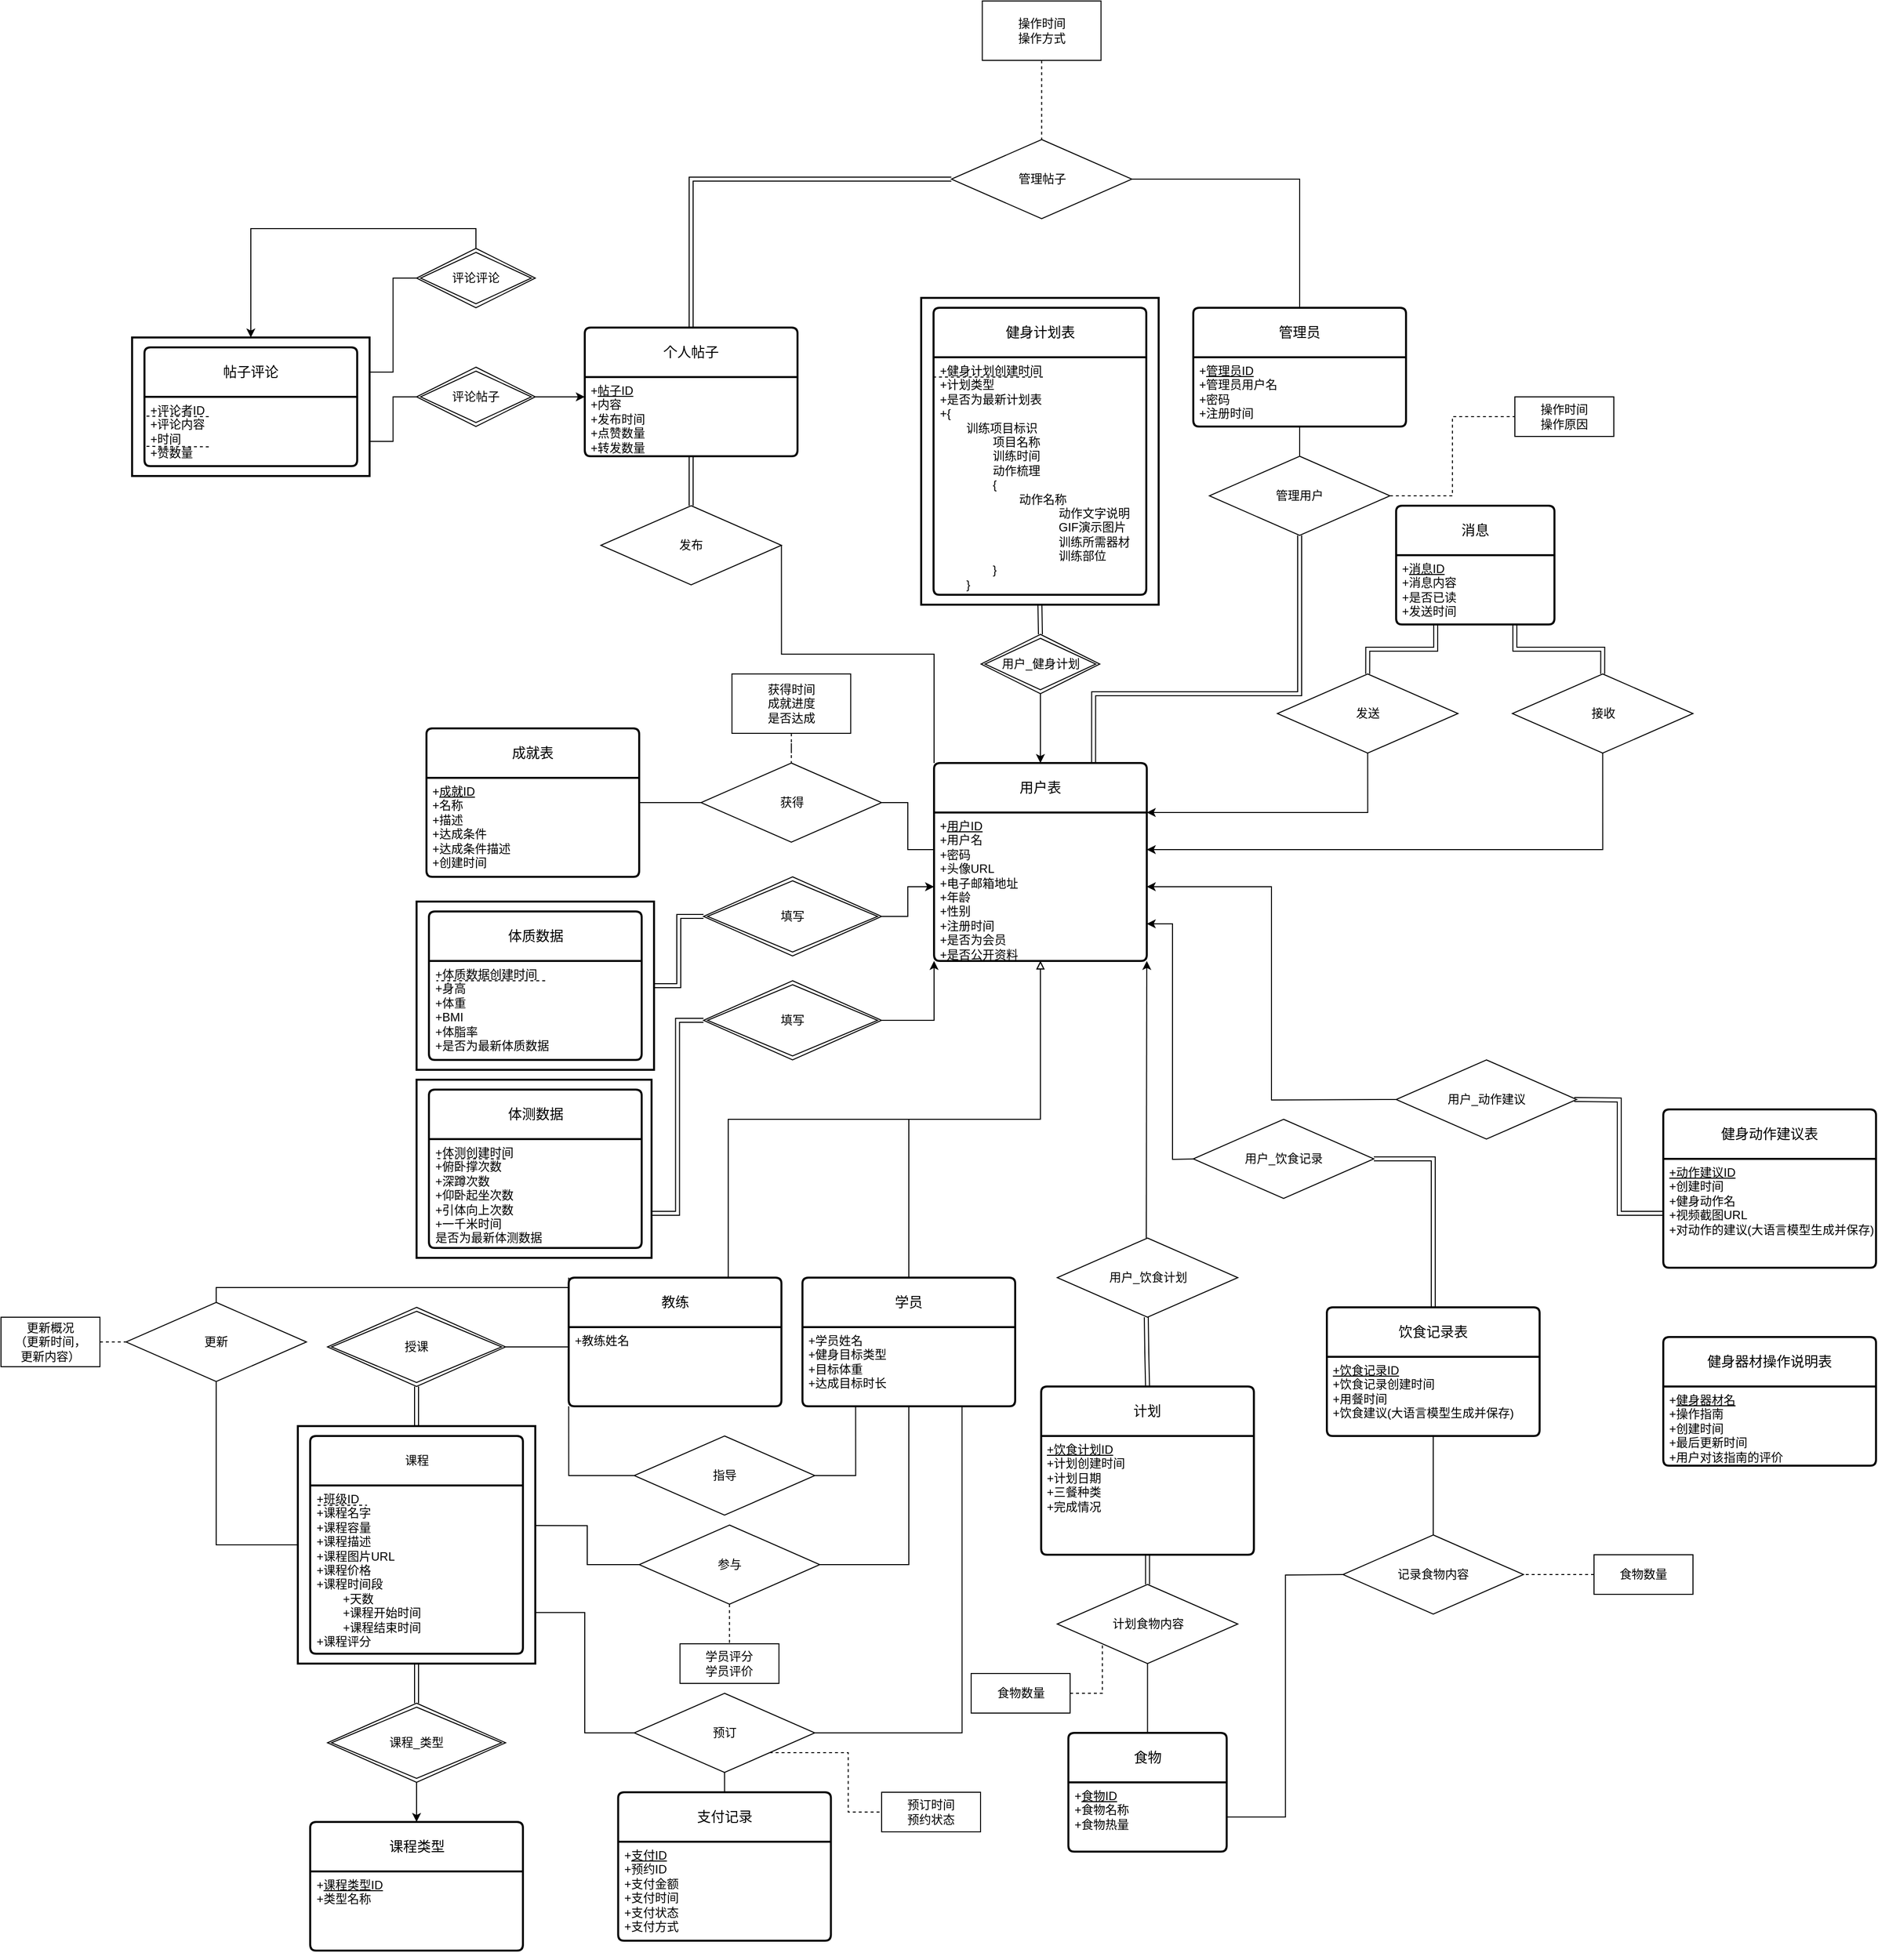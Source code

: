 <mxfile version="22.0.3" type="device">
  <diagram id="R2lEEEUBdFMjLlhIrx00" name="Page-1">
    <mxGraphModel dx="1790" dy="1744" grid="1" gridSize="10" guides="1" tooltips="1" connect="1" arrows="1" fold="1" page="1" pageScale="1" pageWidth="850" pageHeight="1100" math="0" shadow="0" extFonts="Permanent Marker^https://fonts.googleapis.com/css?family=Permanent+Marker">
      <root>
        <mxCell id="0" />
        <mxCell id="1" parent="0" />
        <mxCell id="SdxHRW1hHGPz5Kd3wGFR-1" value="&lt;div data-t=&quot;flow&quot; data-processon-v=&quot;{&amp;quot;list&amp;quot;:[{&amp;quot;parent&amp;quot;:&amp;quot;&amp;quot;,&amp;quot;link&amp;quot;:&amp;quot;&amp;quot;,&amp;quot;shapeStyle&amp;quot;:{&amp;quot;alpha&amp;quot;:1},&amp;quot;textBlock&amp;quot;:[{&amp;quot;position&amp;quot;:{&amp;quot;w&amp;quot;:&amp;quot;w-20&amp;quot;,&amp;quot;x&amp;quot;:&amp;quot;10&amp;quot;,&amp;quot;h&amp;quot;:30,&amp;quot;y&amp;quot;:&amp;quot;0&amp;quot;},&amp;quot;text&amp;quot;:&amp;quot;计划&amp;quot;},{&amp;quot;position&amp;quot;:{&amp;quot;w&amp;quot;:&amp;quot;w-20&amp;quot;,&amp;quot;x&amp;quot;:&amp;quot;10&amp;quot;,&amp;quot;h&amp;quot;:&amp;quot;h-30&amp;quot;,&amp;quot;y&amp;quot;:30},&amp;quot;text&amp;quot;:&amp;quot;&lt;u&gt;计划ID&lt;/u&gt;&lt;div&gt;用户ID&lt;/div&gt;&lt;div&gt;创建时间&lt;/div&gt;&lt;div&gt;计划日期&lt;/div&gt;&lt;div&gt;三餐种类&lt;/div&gt;&lt;div&gt;完成情况&lt;/div&gt;&amp;quot;,&amp;quot;fontStyle&amp;quot;:{&amp;quot;textAlign&amp;quot;:&amp;quot;left&amp;quot;,&amp;quot;bold&amp;quot;:false}}],&amp;quot;anchors&amp;quot;:[{&amp;quot;x&amp;quot;:&amp;quot;w/2&amp;quot;,&amp;quot;y&amp;quot;:&amp;quot;0&amp;quot;},{&amp;quot;x&amp;quot;:&amp;quot;w/2&amp;quot;,&amp;quot;y&amp;quot;:&amp;quot;h&amp;quot;},{&amp;quot;x&amp;quot;:&amp;quot;0&amp;quot;,&amp;quot;y&amp;quot;:&amp;quot;h/2&amp;quot;},{&amp;quot;x&amp;quot;:&amp;quot;w&amp;quot;,&amp;quot;y&amp;quot;:&amp;quot;h/2&amp;quot;}],&amp;quot;title&amp;quot;:&amp;quot;接口&amp;quot;,&amp;quot;fontStyle&amp;quot;:{&amp;quot;bold&amp;quot;:true},&amp;quot;dataAttributes&amp;quot;:[],&amp;quot;props&amp;quot;:{&amp;quot;zindex&amp;quot;:1,&amp;quot;w&amp;quot;:230,&amp;quot;x&amp;quot;:149,&amp;quot;h&amp;quot;:142,&amp;quot;y&amp;quot;:103,&amp;quot;angle&amp;quot;:0},&amp;quot;path&amp;quot;:[{&amp;quot;actions&amp;quot;:[{&amp;quot;x&amp;quot;:&amp;quot;0&amp;quot;,&amp;quot;action&amp;quot;:&amp;quot;move&amp;quot;,&amp;quot;y&amp;quot;:&amp;quot;4&amp;quot;},{&amp;quot;y1&amp;quot;:&amp;quot;0&amp;quot;,&amp;quot;x&amp;quot;:&amp;quot;4&amp;quot;,&amp;quot;action&amp;quot;:&amp;quot;quadraticCurve&amp;quot;,&amp;quot;x1&amp;quot;:&amp;quot;0&amp;quot;,&amp;quot;y&amp;quot;:&amp;quot;0&amp;quot;},{&amp;quot;x&amp;quot;:&amp;quot;w-4&amp;quot;,&amp;quot;action&amp;quot;:&amp;quot;line&amp;quot;,&amp;quot;y&amp;quot;:&amp;quot;0&amp;quot;},{&amp;quot;y1&amp;quot;:&amp;quot;0&amp;quot;,&amp;quot;x&amp;quot;:&amp;quot;w&amp;quot;,&amp;quot;action&amp;quot;:&amp;quot;quadraticCurve&amp;quot;,&amp;quot;x1&amp;quot;:&amp;quot;w&amp;quot;,&amp;quot;y&amp;quot;:&amp;quot;4&amp;quot;},{&amp;quot;x&amp;quot;:&amp;quot;w&amp;quot;,&amp;quot;action&amp;quot;:&amp;quot;line&amp;quot;,&amp;quot;y&amp;quot;:&amp;quot;h-4&amp;quot;},{&amp;quot;y1&amp;quot;:&amp;quot;h&amp;quot;,&amp;quot;x&amp;quot;:&amp;quot;w-4&amp;quot;,&amp;quot;action&amp;quot;:&amp;quot;quadraticCurve&amp;quot;,&amp;quot;x1&amp;quot;:&amp;quot;w&amp;quot;,&amp;quot;y&amp;quot;:&amp;quot;h&amp;quot;},{&amp;quot;x&amp;quot;:&amp;quot;4&amp;quot;,&amp;quot;action&amp;quot;:&amp;quot;line&amp;quot;,&amp;quot;y&amp;quot;:&amp;quot;h&amp;quot;},{&amp;quot;y1&amp;quot;:&amp;quot;h&amp;quot;,&amp;quot;x&amp;quot;:&amp;quot;0&amp;quot;,&amp;quot;action&amp;quot;:&amp;quot;quadraticCurve&amp;quot;,&amp;quot;x1&amp;quot;:&amp;quot;0&amp;quot;,&amp;quot;y&amp;quot;:&amp;quot;h-4&amp;quot;},{&amp;quot;action&amp;quot;:&amp;quot;close&amp;quot;}]},{&amp;quot;fillStyle&amp;quot;:{&amp;quot;type&amp;quot;:&amp;quot;none&amp;quot;},&amp;quot;actions&amp;quot;:[{&amp;quot;x&amp;quot;:&amp;quot;0&amp;quot;,&amp;quot;action&amp;quot;:&amp;quot;move&amp;quot;,&amp;quot;y&amp;quot;:30},{&amp;quot;x&amp;quot;:&amp;quot;w&amp;quot;,&amp;quot;action&amp;quot;:&amp;quot;line&amp;quot;,&amp;quot;y&amp;quot;:30}]},{&amp;quot;lineStyle&amp;quot;:{&amp;quot;lineWidth&amp;quot;:0},&amp;quot;fillStyle&amp;quot;:{&amp;quot;type&amp;quot;:&amp;quot;none&amp;quot;},&amp;quot;actions&amp;quot;:[{&amp;quot;x&amp;quot;:&amp;quot;0&amp;quot;,&amp;quot;action&amp;quot;:&amp;quot;move&amp;quot;,&amp;quot;y&amp;quot;:&amp;quot;0&amp;quot;},{&amp;quot;x&amp;quot;:&amp;quot;w&amp;quot;,&amp;quot;action&amp;quot;:&amp;quot;line&amp;quot;,&amp;quot;y&amp;quot;:&amp;quot;0&amp;quot;},{&amp;quot;x&amp;quot;:&amp;quot;w&amp;quot;,&amp;quot;action&amp;quot;:&amp;quot;line&amp;quot;,&amp;quot;y&amp;quot;:&amp;quot;h&amp;quot;},{&amp;quot;x&amp;quot;:&amp;quot;0&amp;quot;,&amp;quot;action&amp;quot;:&amp;quot;line&amp;quot;,&amp;quot;y&amp;quot;:&amp;quot;h&amp;quot;},{&amp;quot;action&amp;quot;:&amp;quot;close&amp;quot;}]}],&amp;quot;lineStyle&amp;quot;:{&amp;quot;lineWidth&amp;quot;:1.5},&amp;quot;children&amp;quot;:[],&amp;quot;resizeDir&amp;quot;:[&amp;quot;tl&amp;quot;,&amp;quot;tr&amp;quot;,&amp;quot;br&amp;quot;,&amp;quot;bl&amp;quot;,&amp;quot;l&amp;quot;,&amp;quot;t&amp;quot;,&amp;quot;r&amp;quot;,&amp;quot;b&amp;quot;],&amp;quot;name&amp;quot;:&amp;quot;interface&amp;quot;,&amp;quot;fillStyle&amp;quot;:{},&amp;quot;theme&amp;quot;:{},&amp;quot;id&amp;quot;:&amp;quot;FALbOqXwAL853154&amp;quot;,&amp;quot;attribute&amp;quot;:{&amp;quot;container&amp;quot;:false,&amp;quot;rotatable&amp;quot;:true,&amp;quot;visible&amp;quot;:true,&amp;quot;fixedLink&amp;quot;:false,&amp;quot;collapsable&amp;quot;:false,&amp;quot;collapsed&amp;quot;:false,&amp;quot;linkable&amp;quot;:true,&amp;quot;markerOffset&amp;quot;:5},&amp;quot;category&amp;quot;:&amp;quot;uml_class&amp;quot;,&amp;quot;locked&amp;quot;:false,&amp;quot;group&amp;quot;:&amp;quot;&amp;quot;},{&amp;quot;parent&amp;quot;:&amp;quot;&amp;quot;,&amp;quot;link&amp;quot;:&amp;quot;&amp;quot;,&amp;quot;shapeStyle&amp;quot;:{&amp;quot;alpha&amp;quot;:1},&amp;quot;textBlock&amp;quot;:[{&amp;quot;position&amp;quot;:{&amp;quot;w&amp;quot;:&amp;quot;w-20&amp;quot;,&amp;quot;x&amp;quot;:&amp;quot;10&amp;quot;,&amp;quot;h&amp;quot;:30,&amp;quot;y&amp;quot;:&amp;quot;0&amp;quot;},&amp;quot;text&amp;quot;:&amp;quot;食物&amp;quot;},{&amp;quot;position&amp;quot;:{&amp;quot;w&amp;quot;:&amp;quot;w-20&amp;quot;,&amp;quot;x&amp;quot;:&amp;quot;10&amp;quot;,&amp;quot;h&amp;quot;:&amp;quot;h-30&amp;quot;,&amp;quot;y&amp;quot;:30},&amp;quot;text&amp;quot;:&amp;quot;&lt;u&gt;食物ID&lt;/u&gt;&lt;div&gt;食物名称&lt;/div&gt;&lt;div&gt;食物热量&lt;/div&gt;&amp;quot;,&amp;quot;fontStyle&amp;quot;:{&amp;quot;textAlign&amp;quot;:&amp;quot;left&amp;quot;,&amp;quot;bold&amp;quot;:false}}],&amp;quot;anchors&amp;quot;:[{&amp;quot;x&amp;quot;:&amp;quot;w/2&amp;quot;,&amp;quot;y&amp;quot;:&amp;quot;0&amp;quot;},{&amp;quot;x&amp;quot;:&amp;quot;w/2&amp;quot;,&amp;quot;y&amp;quot;:&amp;quot;h&amp;quot;},{&amp;quot;x&amp;quot;:&amp;quot;0&amp;quot;,&amp;quot;y&amp;quot;:&amp;quot;h/2&amp;quot;},{&amp;quot;x&amp;quot;:&amp;quot;w&amp;quot;,&amp;quot;y&amp;quot;:&amp;quot;h/2&amp;quot;}],&amp;quot;title&amp;quot;:&amp;quot;接口&amp;quot;,&amp;quot;fontStyle&amp;quot;:{&amp;quot;bold&amp;quot;:true},&amp;quot;dataAttributes&amp;quot;:[],&amp;quot;props&amp;quot;:{&amp;quot;zindex&amp;quot;:2,&amp;quot;w&amp;quot;:230,&amp;quot;x&amp;quot;:149,&amp;quot;h&amp;quot;:93,&amp;quot;y&amp;quot;:462,&amp;quot;angle&amp;quot;:0},&amp;quot;path&amp;quot;:[{&amp;quot;actions&amp;quot;:[{&amp;quot;x&amp;quot;:&amp;quot;0&amp;quot;,&amp;quot;action&amp;quot;:&amp;quot;move&amp;quot;,&amp;quot;y&amp;quot;:&amp;quot;4&amp;quot;},{&amp;quot;y1&amp;quot;:&amp;quot;0&amp;quot;,&amp;quot;x&amp;quot;:&amp;quot;4&amp;quot;,&amp;quot;action&amp;quot;:&amp;quot;quadraticCurve&amp;quot;,&amp;quot;x1&amp;quot;:&amp;quot;0&amp;quot;,&amp;quot;y&amp;quot;:&amp;quot;0&amp;quot;},{&amp;quot;x&amp;quot;:&amp;quot;w-4&amp;quot;,&amp;quot;action&amp;quot;:&amp;quot;line&amp;quot;,&amp;quot;y&amp;quot;:&amp;quot;0&amp;quot;},{&amp;quot;y1&amp;quot;:&amp;quot;0&amp;quot;,&amp;quot;x&amp;quot;:&amp;quot;w&amp;quot;,&amp;quot;action&amp;quot;:&amp;quot;quadraticCurve&amp;quot;,&amp;quot;x1&amp;quot;:&amp;quot;w&amp;quot;,&amp;quot;y&amp;quot;:&amp;quot;4&amp;quot;},{&amp;quot;x&amp;quot;:&amp;quot;w&amp;quot;,&amp;quot;action&amp;quot;:&amp;quot;line&amp;quot;,&amp;quot;y&amp;quot;:&amp;quot;h-4&amp;quot;},{&amp;quot;y1&amp;quot;:&amp;quot;h&amp;quot;,&amp;quot;x&amp;quot;:&amp;quot;w-4&amp;quot;,&amp;quot;action&amp;quot;:&amp;quot;quadraticCurve&amp;quot;,&amp;quot;x1&amp;quot;:&amp;quot;w&amp;quot;,&amp;quot;y&amp;quot;:&amp;quot;h&amp;quot;},{&amp;quot;x&amp;quot;:&amp;quot;4&amp;quot;,&amp;quot;action&amp;quot;:&amp;quot;line&amp;quot;,&amp;quot;y&amp;quot;:&amp;quot;h&amp;quot;},{&amp;quot;y1&amp;quot;:&amp;quot;h&amp;quot;,&amp;quot;x&amp;quot;:&amp;quot;0&amp;quot;,&amp;quot;action&amp;quot;:&amp;quot;quadraticCurve&amp;quot;,&amp;quot;x1&amp;quot;:&amp;quot;0&amp;quot;,&amp;quot;y&amp;quot;:&amp;quot;h-4&amp;quot;},{&amp;quot;action&amp;quot;:&amp;quot;close&amp;quot;}]},{&amp;quot;fillStyle&amp;quot;:{&amp;quot;type&amp;quot;:&amp;quot;none&amp;quot;},&amp;quot;actions&amp;quot;:[{&amp;quot;x&amp;quot;:&amp;quot;0&amp;quot;,&amp;quot;action&amp;quot;:&amp;quot;move&amp;quot;,&amp;quot;y&amp;quot;:30},{&amp;quot;x&amp;quot;:&amp;quot;w&amp;quot;,&amp;quot;action&amp;quot;:&amp;quot;line&amp;quot;,&amp;quot;y&amp;quot;:30}]},{&amp;quot;lineStyle&amp;quot;:{&amp;quot;lineWidth&amp;quot;:0},&amp;quot;fillStyle&amp;quot;:{&amp;quot;type&amp;quot;:&amp;quot;none&amp;quot;},&amp;quot;actions&amp;quot;:[{&amp;quot;x&amp;quot;:&amp;quot;0&amp;quot;,&amp;quot;action&amp;quot;:&amp;quot;move&amp;quot;,&amp;quot;y&amp;quot;:&amp;quot;0&amp;quot;},{&amp;quot;x&amp;quot;:&amp;quot;w&amp;quot;,&amp;quot;action&amp;quot;:&amp;quot;line&amp;quot;,&amp;quot;y&amp;quot;:&amp;quot;0&amp;quot;},{&amp;quot;x&amp;quot;:&amp;quot;w&amp;quot;,&amp;quot;action&amp;quot;:&amp;quot;line&amp;quot;,&amp;quot;y&amp;quot;:&amp;quot;h&amp;quot;},{&amp;quot;x&amp;quot;:&amp;quot;0&amp;quot;,&amp;quot;action&amp;quot;:&amp;quot;line&amp;quot;,&amp;quot;y&amp;quot;:&amp;quot;h&amp;quot;},{&amp;quot;action&amp;quot;:&amp;quot;close&amp;quot;}]}],&amp;quot;lineStyle&amp;quot;:{&amp;quot;lineWidth&amp;quot;:1.5},&amp;quot;children&amp;quot;:[],&amp;quot;resizeDir&amp;quot;:[&amp;quot;tl&amp;quot;,&amp;quot;tr&amp;quot;,&amp;quot;br&amp;quot;,&amp;quot;bl&amp;quot;,&amp;quot;l&amp;quot;,&amp;quot;t&amp;quot;,&amp;quot;r&amp;quot;,&amp;quot;b&amp;quot;],&amp;quot;name&amp;quot;:&amp;quot;interface&amp;quot;,&amp;quot;fillStyle&amp;quot;:{},&amp;quot;theme&amp;quot;:{},&amp;quot;id&amp;quot;:&amp;quot;bvHhDPQJkX757811&amp;quot;,&amp;quot;attribute&amp;quot;:{&amp;quot;container&amp;quot;:false,&amp;quot;rotatable&amp;quot;:true,&amp;quot;visible&amp;quot;:true,&amp;quot;fixedLink&amp;quot;:false,&amp;quot;collapsable&amp;quot;:false,&amp;quot;collapsed&amp;quot;:false,&amp;quot;linkable&amp;quot;:true,&amp;quot;markerOffset&amp;quot;:5},&amp;quot;category&amp;quot;:&amp;quot;uml_class&amp;quot;,&amp;quot;locked&amp;quot;:false,&amp;quot;group&amp;quot;:&amp;quot;&amp;quot;},{&amp;quot;parent&amp;quot;:&amp;quot;&amp;quot;,&amp;quot;link&amp;quot;:&amp;quot;&amp;quot;,&amp;quot;shapeStyle&amp;quot;:{&amp;quot;alpha&amp;quot;:1},&amp;quot;textBlock&amp;quot;:[{&amp;quot;position&amp;quot;:{&amp;quot;w&amp;quot;:&amp;quot;w-20&amp;quot;,&amp;quot;x&amp;quot;:10,&amp;quot;h&amp;quot;:&amp;quot;h&amp;quot;,&amp;quot;y&amp;quot;:0},&amp;quot;text&amp;quot;:&amp;quot;计划食物内容&amp;quot;}],&amp;quot;anchors&amp;quot;:[{&amp;quot;x&amp;quot;:&amp;quot;w/2&amp;quot;,&amp;quot;y&amp;quot;:&amp;quot;0&amp;quot;},{&amp;quot;x&amp;quot;:&amp;quot;w/2&amp;quot;,&amp;quot;y&amp;quot;:&amp;quot;h&amp;quot;},{&amp;quot;x&amp;quot;:&amp;quot;0&amp;quot;,&amp;quot;y&amp;quot;:&amp;quot;h/2&amp;quot;},{&amp;quot;x&amp;quot;:&amp;quot;w&amp;quot;,&amp;quot;y&amp;quot;:&amp;quot;h/2&amp;quot;}],&amp;quot;title&amp;quot;:&amp;quot;三元关联&amp;quot;,&amp;quot;fontStyle&amp;quot;:{},&amp;quot;dataAttributes&amp;quot;:[],&amp;quot;props&amp;quot;:{&amp;quot;zindex&amp;quot;:3,&amp;quot;w&amp;quot;:118,&amp;quot;x&amp;quot;:205,&amp;quot;h&amp;quot;:72,&amp;quot;y&amp;quot;:323,&amp;quot;angle&amp;quot;:0},&amp;quot;path&amp;quot;:[{&amp;quot;actions&amp;quot;:[{&amp;quot;x&amp;quot;:&amp;quot;0&amp;quot;,&amp;quot;action&amp;quot;:&amp;quot;move&amp;quot;,&amp;quot;y&amp;quot;:&amp;quot;h/2&amp;quot;},{&amp;quot;x&amp;quot;:&amp;quot;w/2&amp;quot;,&amp;quot;action&amp;quot;:&amp;quot;line&amp;quot;,&amp;quot;y&amp;quot;:&amp;quot;0&amp;quot;},{&amp;quot;x&amp;quot;:&amp;quot;w&amp;quot;,&amp;quot;action&amp;quot;:&amp;quot;line&amp;quot;,&amp;quot;y&amp;quot;:&amp;quot;h/2&amp;quot;},{&amp;quot;x&amp;quot;:&amp;quot;w/2&amp;quot;,&amp;quot;action&amp;quot;:&amp;quot;line&amp;quot;,&amp;quot;y&amp;quot;:&amp;quot;h&amp;quot;},{&amp;quot;x&amp;quot;:&amp;quot;0&amp;quot;,&amp;quot;action&amp;quot;:&amp;quot;line&amp;quot;,&amp;quot;y&amp;quot;:&amp;quot;h/2&amp;quot;},{&amp;quot;action&amp;quot;:&amp;quot;close&amp;quot;}]}],&amp;quot;lineStyle&amp;quot;:{&amp;quot;lineWidth&amp;quot;:1.5},&amp;quot;children&amp;quot;:[],&amp;quot;resizeDir&amp;quot;:[&amp;quot;tl&amp;quot;,&amp;quot;tr&amp;quot;,&amp;quot;br&amp;quot;,&amp;quot;bl&amp;quot;,&amp;quot;l&amp;quot;,&amp;quot;t&amp;quot;,&amp;quot;r&amp;quot;,&amp;quot;b&amp;quot;],&amp;quot;name&amp;quot;:&amp;quot;classRelationship&amp;quot;,&amp;quot;fillStyle&amp;quot;:{},&amp;quot;theme&amp;quot;:{},&amp;quot;id&amp;quot;:&amp;quot;nTneefMVlQ097220&amp;quot;,&amp;quot;attribute&amp;quot;:{&amp;quot;container&amp;quot;:false,&amp;quot;rotatable&amp;quot;:true,&amp;quot;visible&amp;quot;:true,&amp;quot;fixedLink&amp;quot;:false,&amp;quot;collapsable&amp;quot;:false,&amp;quot;collapsed&amp;quot;:false,&amp;quot;linkable&amp;quot;:true,&amp;quot;markerOffset&amp;quot;:5},&amp;quot;category&amp;quot;:&amp;quot;uml_class&amp;quot;,&amp;quot;locked&amp;quot;:false,&amp;quot;group&amp;quot;:&amp;quot;&amp;quot;},{&amp;quot;textBlock&amp;quot;:[],&amp;quot;points&amp;quot;:[{&amp;quot;x&amp;quot;:264,&amp;quot;y&amp;quot;:284},{&amp;quot;x&amp;quot;:264,&amp;quot;y&amp;quot;:284}],&amp;quot;dataAttributes&amp;quot;:[],&amp;quot;props&amp;quot;:{&amp;quot;zindex&amp;quot;:4},&amp;quot;linkerType&amp;quot;:&amp;quot;broken&amp;quot;,&amp;quot;lineStyle&amp;quot;:{&amp;quot;lineWidth&amp;quot;:1.5},&amp;quot;name&amp;quot;:&amp;quot;linker&amp;quot;,&amp;quot;from&amp;quot;:{&amp;quot;x&amp;quot;:264,&amp;quot;y&amp;quot;:323,&amp;quot;angle&amp;quot;:1.763,&amp;quot;id&amp;quot;:&amp;quot;nTneefMVlQ097220&amp;quot;},&amp;quot;id&amp;quot;:&amp;quot;IhYDNCNbqV599245&amp;quot;,&amp;quot;text&amp;quot;:&amp;quot;&amp;quot;,&amp;quot;to&amp;quot;:{&amp;quot;x&amp;quot;:264,&amp;quot;y&amp;quot;:245,&amp;quot;angle&amp;quot;:4.712,&amp;quot;id&amp;quot;:&amp;quot;FALbOqXwAL853154&amp;quot;},&amp;quot;locked&amp;quot;:false,&amp;quot;group&amp;quot;:&amp;quot;&amp;quot;},{&amp;quot;textBlock&amp;quot;:[],&amp;quot;points&amp;quot;:[{&amp;quot;x&amp;quot;:264,&amp;quot;y&amp;quot;:428.5},{&amp;quot;x&amp;quot;:264,&amp;quot;y&amp;quot;:428.5}],&amp;quot;dataAttributes&amp;quot;:[],&amp;quot;props&amp;quot;:{&amp;quot;zindex&amp;quot;:5},&amp;quot;linkerType&amp;quot;:&amp;quot;broken&amp;quot;,&amp;quot;lineStyle&amp;quot;:{&amp;quot;lineWidth&amp;quot;:1.5},&amp;quot;name&amp;quot;:&amp;quot;linker&amp;quot;,&amp;quot;from&amp;quot;:{&amp;quot;x&amp;quot;:264,&amp;quot;y&amp;quot;:395,&amp;quot;angle&amp;quot;:4.433,&amp;quot;id&amp;quot;:&amp;quot;nTneefMVlQ097220&amp;quot;},&amp;quot;id&amp;quot;:&amp;quot;TYFfClWntr515582&amp;quot;,&amp;quot;text&amp;quot;:&amp;quot;&amp;quot;,&amp;quot;to&amp;quot;:{&amp;quot;x&amp;quot;:264,&amp;quot;y&amp;quot;:462,&amp;quot;angle&amp;quot;:1.571,&amp;quot;id&amp;quot;:&amp;quot;bvHhDPQJkX757811&amp;quot;},&amp;quot;locked&amp;quot;:false,&amp;quot;group&amp;quot;:&amp;quot;&amp;quot;},{&amp;quot;parent&amp;quot;:&amp;quot;&amp;quot;,&amp;quot;link&amp;quot;:&amp;quot;&amp;quot;,&amp;quot;shapeStyle&amp;quot;:{&amp;quot;alpha&amp;quot;:1},&amp;quot;textBlock&amp;quot;:[{&amp;quot;position&amp;quot;:{&amp;quot;w&amp;quot;:&amp;quot;w-20&amp;quot;,&amp;quot;x&amp;quot;:10,&amp;quot;h&amp;quot;:&amp;quot;h&amp;quot;,&amp;quot;y&amp;quot;:0},&amp;quot;text&amp;quot;:&amp;quot;食物数量&amp;quot;}],&amp;quot;anchors&amp;quot;:[{&amp;quot;x&amp;quot;:&amp;quot;w/2&amp;quot;,&amp;quot;y&amp;quot;:&amp;quot;0&amp;quot;},{&amp;quot;x&amp;quot;:&amp;quot;w/2&amp;quot;,&amp;quot;y&amp;quot;:&amp;quot;h&amp;quot;},{&amp;quot;x&amp;quot;:&amp;quot;0&amp;quot;,&amp;quot;y&amp;quot;:&amp;quot;h/2&amp;quot;},{&amp;quot;x&amp;quot;:&amp;quot;w&amp;quot;,&amp;quot;y&amp;quot;:&amp;quot;h/2&amp;quot;}],&amp;quot;title&amp;quot;:&amp;quot;对象&amp;quot;,&amp;quot;fontStyle&amp;quot;:{},&amp;quot;dataAttributes&amp;quot;:[],&amp;quot;props&amp;quot;:{&amp;quot;zindex&amp;quot;:6,&amp;quot;w&amp;quot;:103,&amp;quot;x&amp;quot;:419,&amp;quot;h&amp;quot;:41,&amp;quot;y&amp;quot;:338.5,&amp;quot;angle&amp;quot;:0},&amp;quot;path&amp;quot;:[{&amp;quot;actions&amp;quot;:[{&amp;quot;x&amp;quot;:&amp;quot;0&amp;quot;,&amp;quot;action&amp;quot;:&amp;quot;move&amp;quot;,&amp;quot;y&amp;quot;:&amp;quot;0&amp;quot;},{&amp;quot;x&amp;quot;:&amp;quot;w&amp;quot;,&amp;quot;action&amp;quot;:&amp;quot;line&amp;quot;,&amp;quot;y&amp;quot;:&amp;quot;0&amp;quot;},{&amp;quot;x&amp;quot;:&amp;quot;w&amp;quot;,&amp;quot;action&amp;quot;:&amp;quot;line&amp;quot;,&amp;quot;y&amp;quot;:&amp;quot;h&amp;quot;},{&amp;quot;x&amp;quot;:&amp;quot;0&amp;quot;,&amp;quot;action&amp;quot;:&amp;quot;line&amp;quot;,&amp;quot;y&amp;quot;:&amp;quot;h&amp;quot;},{&amp;quot;action&amp;quot;:&amp;quot;close&amp;quot;}]}],&amp;quot;lineStyle&amp;quot;:{&amp;quot;lineWidth&amp;quot;:1.5},&amp;quot;children&amp;quot;:[],&amp;quot;resizeDir&amp;quot;:[&amp;quot;tl&amp;quot;,&amp;quot;tr&amp;quot;,&amp;quot;br&amp;quot;,&amp;quot;bl&amp;quot;,&amp;quot;l&amp;quot;,&amp;quot;t&amp;quot;,&amp;quot;r&amp;quot;,&amp;quot;b&amp;quot;],&amp;quot;name&amp;quot;:&amp;quot;sequenceObject&amp;quot;,&amp;quot;fillStyle&amp;quot;:{},&amp;quot;theme&amp;quot;:{},&amp;quot;id&amp;quot;:&amp;quot;hlmMyJuCtP096264&amp;quot;,&amp;quot;attribute&amp;quot;:{&amp;quot;container&amp;quot;:false,&amp;quot;rotatable&amp;quot;:true,&amp;quot;visible&amp;quot;:true,&amp;quot;fixedLink&amp;quot;:false,&amp;quot;collapsable&amp;quot;:false,&amp;quot;collapsed&amp;quot;:false,&amp;quot;linkable&amp;quot;:true,&amp;quot;markerOffset&amp;quot;:5},&amp;quot;category&amp;quot;:&amp;quot;uml_sequence&amp;quot;,&amp;quot;locked&amp;quot;:false,&amp;quot;group&amp;quot;:&amp;quot;&amp;quot;},{&amp;quot;textBlock&amp;quot;:[],&amp;quot;points&amp;quot;:[{&amp;quot;x&amp;quot;:371,&amp;quot;y&amp;quot;:359},{&amp;quot;x&amp;quot;:371,&amp;quot;y&amp;quot;:359}],&amp;quot;dataAttributes&amp;quot;:[],&amp;quot;props&amp;quot;:{&amp;quot;zindex&amp;quot;:7},&amp;quot;linkerType&amp;quot;:&amp;quot;broken&amp;quot;,&amp;quot;lineStyle&amp;quot;:{&amp;quot;lineWidth&amp;quot;:1.5},&amp;quot;name&amp;quot;:&amp;quot;linker&amp;quot;,&amp;quot;from&amp;quot;:{&amp;quot;x&amp;quot;:323,&amp;quot;y&amp;quot;:359,&amp;quot;angle&amp;quot;:3.7,&amp;quot;id&amp;quot;:&amp;quot;nTneefMVlQ097220&amp;quot;},&amp;quot;id&amp;quot;:&amp;quot;ujBBEgsAyX537206&amp;quot;,&amp;quot;text&amp;quot;:&amp;quot;&amp;quot;,&amp;quot;to&amp;quot;:{&amp;quot;x&amp;quot;:419,&amp;quot;y&amp;quot;:359,&amp;quot;angle&amp;quot;:0,&amp;quot;id&amp;quot;:&amp;quot;hlmMyJuCtP096264&amp;quot;},&amp;quot;locked&amp;quot;:false,&amp;quot;group&amp;quot;:&amp;quot;&amp;quot;},{&amp;quot;textBlock&amp;quot;:[],&amp;quot;points&amp;quot;:[{&amp;quot;x&amp;quot;:264,&amp;quot;y&amp;quot;:81.5},{&amp;quot;x&amp;quot;:264,&amp;quot;y&amp;quot;:81.5}],&amp;quot;dataAttributes&amp;quot;:[],&amp;quot;props&amp;quot;:{&amp;quot;zindex&amp;quot;:8},&amp;quot;linkerType&amp;quot;:&amp;quot;broken&amp;quot;,&amp;quot;lineStyle&amp;quot;:{&amp;quot;lineWidth&amp;quot;:1.5},&amp;quot;name&amp;quot;:&amp;quot;linker&amp;quot;,&amp;quot;from&amp;quot;:{&amp;quot;x&amp;quot;:264,&amp;quot;y&amp;quot;:103,&amp;quot;angle&amp;quot;:1.571,&amp;quot;id&amp;quot;:&amp;quot;FALbOqXwAL853154&amp;quot;},&amp;quot;id&amp;quot;:&amp;quot;ZZDrGhbLjd080987&amp;quot;,&amp;quot;text&amp;quot;:&amp;quot;&amp;quot;,&amp;quot;to&amp;quot;:{&amp;quot;x&amp;quot;:264,&amp;quot;y&amp;quot;:60,&amp;quot;angle&amp;quot;:null,&amp;quot;id&amp;quot;:null},&amp;quot;locked&amp;quot;:false,&amp;quot;group&amp;quot;:&amp;quot;&amp;quot;}]}&quot;&gt; &lt;/div&gt;" style="text;whiteSpace=wrap;html=1;" parent="1" vertex="1">
          <mxGeometry x="400" y="10" width="30" height="20" as="geometry" />
        </mxCell>
        <mxCell id="SdxHRW1hHGPz5Kd3wGFR-7" value="计划" style="swimlane;childLayout=stackLayout;horizontal=1;startSize=50;horizontalStack=0;rounded=1;fontSize=14;fontStyle=0;strokeWidth=2;resizeParent=0;resizeLast=1;shadow=0;align=center;arcSize=4;whiteSpace=wrap;html=1;" parent="1" vertex="1">
          <mxGeometry x="271.25" y="700" width="215" height="170" as="geometry" />
        </mxCell>
        <mxCell id="SdxHRW1hHGPz5Kd3wGFR-8" value="&lt;font&gt;&lt;u&gt;+饮食计划ID&lt;/u&gt;&lt;br&gt;+计划创建时间&lt;/font&gt;&lt;div&gt;&lt;font&gt;+计划日期&lt;/font&gt;&lt;/div&gt;&lt;div&gt;&lt;font&gt;+三餐种类&lt;/font&gt;&lt;/div&gt;&lt;div&gt;&lt;font&gt;+完成情况&lt;/font&gt;&lt;/div&gt;" style="align=left;strokeColor=none;fillColor=none;spacingLeft=4;fontSize=12;verticalAlign=top;resizable=0;rotatable=0;part=1;html=1;" parent="SdxHRW1hHGPz5Kd3wGFR-7" vertex="1">
          <mxGeometry y="50" width="215" height="120" as="geometry" />
        </mxCell>
        <mxCell id="SdxHRW1hHGPz5Kd3wGFR-11" value="食物" style="swimlane;childLayout=stackLayout;horizontal=1;startSize=50;horizontalStack=0;rounded=1;fontSize=14;fontStyle=0;strokeWidth=2;resizeParent=0;resizeLast=1;shadow=0;dashed=0;align=center;arcSize=4;whiteSpace=wrap;html=1;" parent="1" vertex="1">
          <mxGeometry x="298.75" y="1050" width="160" height="120" as="geometry" />
        </mxCell>
        <mxCell id="SdxHRW1hHGPz5Kd3wGFR-12" value="&lt;font&gt;+&lt;u&gt;食物ID&lt;/u&gt;&lt;/font&gt;&lt;br&gt;&lt;font&gt;+食物名称&lt;/font&gt;&lt;br&gt;&lt;font&gt;+食物热量&lt;/font&gt;" style="align=left;strokeColor=none;fillColor=none;spacingLeft=4;fontSize=12;verticalAlign=top;resizable=0;rotatable=0;part=1;html=1;" parent="SdxHRW1hHGPz5Kd3wGFR-11" vertex="1">
          <mxGeometry y="50" width="160" height="70" as="geometry" />
        </mxCell>
        <mxCell id="2Y-p_s0kRd2Rtced1Gsy-96" style="edgeStyle=orthogonalEdgeStyle;rounded=0;orthogonalLoop=1;jettySize=auto;html=1;exitX=1;exitY=0.5;exitDx=0;exitDy=0;entryX=0;entryY=1;entryDx=0;entryDy=0;dashed=1;endArrow=none;endFill=0;" parent="1" source="SdxHRW1hHGPz5Kd3wGFR-22" target="_68wuRg83XiaMrMzSdJx-96" edge="1">
          <mxGeometry relative="1" as="geometry" />
        </mxCell>
        <mxCell id="SdxHRW1hHGPz5Kd3wGFR-22" value="食物数量" style="whiteSpace=wrap;html=1;align=center;" parent="1" vertex="1">
          <mxGeometry x="200.5" y="990" width="100" height="40" as="geometry" />
        </mxCell>
        <mxCell id="_68wuRg83XiaMrMzSdJx-1" value="健身器材操作说明表" style="swimlane;childLayout=stackLayout;horizontal=1;startSize=50;horizontalStack=0;rounded=1;fontSize=14;fontStyle=0;strokeWidth=2;resizeParent=0;resizeLast=1;shadow=0;dashed=0;align=center;arcSize=4;whiteSpace=wrap;html=1;" parent="1" vertex="1">
          <mxGeometry x="900" y="650" width="215" height="130" as="geometry" />
        </mxCell>
        <mxCell id="_68wuRg83XiaMrMzSdJx-2" value="&lt;font&gt;+&lt;u&gt;健身器材名&lt;/u&gt;&lt;/font&gt;&lt;br&gt;&lt;font&gt;+操作指南&lt;/font&gt;&lt;br&gt;&lt;font&gt;+创建时间&lt;/font&gt;&lt;div&gt;&lt;font&gt;+最后更新时间&lt;/font&gt;&lt;/div&gt;&lt;div&gt;&lt;font&gt;+用户对该指南的评价&lt;/font&gt;&lt;/div&gt;" style="align=left;strokeColor=none;fillColor=none;spacingLeft=4;fontSize=12;verticalAlign=top;resizable=0;rotatable=0;part=1;html=1;" parent="_68wuRg83XiaMrMzSdJx-1" vertex="1">
          <mxGeometry y="50" width="215" height="80" as="geometry" />
        </mxCell>
        <mxCell id="_68wuRg83XiaMrMzSdJx-3" style="edgeStyle=orthogonalEdgeStyle;rounded=0;orthogonalLoop=1;jettySize=auto;html=1;exitX=0.5;exitY=1;exitDx=0;exitDy=0;" parent="_68wuRg83XiaMrMzSdJx-1" source="_68wuRg83XiaMrMzSdJx-2" target="_68wuRg83XiaMrMzSdJx-2" edge="1">
          <mxGeometry relative="1" as="geometry" />
        </mxCell>
        <mxCell id="_68wuRg83XiaMrMzSdJx-4" value="健身动作建议表" style="swimlane;childLayout=stackLayout;horizontal=1;startSize=50;horizontalStack=0;rounded=1;fontSize=14;fontStyle=0;strokeWidth=2;resizeParent=0;resizeLast=1;shadow=0;align=center;arcSize=4;whiteSpace=wrap;html=1;" parent="1" vertex="1">
          <mxGeometry x="900" y="420" width="215" height="160" as="geometry" />
        </mxCell>
        <mxCell id="_68wuRg83XiaMrMzSdJx-5" value="&lt;font&gt;&lt;u&gt;+动作建议ID&lt;/u&gt;&lt;br&gt;+创建时间&lt;/font&gt;&lt;br&gt;&lt;font&gt;+健身动作名&lt;/font&gt;&lt;div&gt;&lt;font&gt;+视频截图URL&lt;/font&gt;&lt;/div&gt;&lt;div&gt;&lt;font&gt;+对动作的建议(大语言模型生成并保存)&lt;/font&gt;&lt;/div&gt;" style="align=left;strokeColor=none;fillColor=none;spacingLeft=4;fontSize=12;verticalAlign=top;resizable=0;rotatable=0;part=1;html=1;" parent="_68wuRg83XiaMrMzSdJx-4" vertex="1">
          <mxGeometry y="50" width="215" height="110" as="geometry" />
        </mxCell>
        <mxCell id="_68wuRg83XiaMrMzSdJx-6" style="edgeStyle=orthogonalEdgeStyle;rounded=0;orthogonalLoop=1;jettySize=auto;html=1;exitX=0.5;exitY=1;exitDx=0;exitDy=0;" parent="_68wuRg83XiaMrMzSdJx-4" source="_68wuRg83XiaMrMzSdJx-5" target="_68wuRg83XiaMrMzSdJx-5" edge="1">
          <mxGeometry relative="1" as="geometry" />
        </mxCell>
        <mxCell id="2Y-p_s0kRd2Rtced1Gsy-39" style="edgeStyle=orthogonalEdgeStyle;rounded=0;orthogonalLoop=1;jettySize=auto;html=1;exitX=0.75;exitY=0;exitDx=0;exitDy=0;entryX=0.5;entryY=1;entryDx=0;entryDy=0;shape=link;" parent="1" source="_68wuRg83XiaMrMzSdJx-8" target="2Y-p_s0kRd2Rtced1Gsy-38" edge="1">
          <mxGeometry relative="1" as="geometry">
            <Array as="points">
              <mxPoint x="324" />
              <mxPoint x="533" />
            </Array>
          </mxGeometry>
        </mxCell>
        <mxCell id="_68wuRg83XiaMrMzSdJx-8" value="用户表" style="swimlane;childLayout=stackLayout;horizontal=1;startSize=50;horizontalStack=0;rounded=1;fontSize=14;fontStyle=0;strokeWidth=2;resizeParent=0;resizeLast=1;shadow=0;dashed=0;align=center;arcSize=4;whiteSpace=wrap;html=1;" parent="1" vertex="1">
          <mxGeometry x="163" y="70" width="215" height="200" as="geometry">
            <mxRectangle x="163" y="70" width="80" height="50" as="alternateBounds" />
          </mxGeometry>
        </mxCell>
        <mxCell id="_68wuRg83XiaMrMzSdJx-9" value="&lt;font&gt;+&lt;u&gt;用户ID&lt;/u&gt;&lt;/font&gt;&lt;br&gt;&lt;font&gt;+用户名&lt;br&gt;&lt;/font&gt;+密码&lt;br&gt;&lt;font&gt;+头像URL&lt;/font&gt;&lt;div&gt;&lt;font&gt;+电子邮箱地址&lt;/font&gt;&lt;/div&gt;&lt;div&gt;&lt;font&gt;+年龄&lt;/font&gt;&lt;/div&gt;&lt;div&gt;&lt;font&gt;+性别&lt;/font&gt;&lt;/div&gt;&lt;div&gt;&lt;font&gt;+注册时间&lt;/font&gt;&lt;/div&gt;&lt;div&gt;&lt;font&gt;+是否为会员&lt;/font&gt;&lt;/div&gt;&lt;div&gt;&lt;font&gt;+是否公开资料&lt;/font&gt;&lt;/div&gt;" style="align=left;strokeColor=none;fillColor=none;spacingLeft=4;fontSize=12;verticalAlign=top;resizable=0;rotatable=0;part=1;html=1;" parent="_68wuRg83XiaMrMzSdJx-8" vertex="1">
          <mxGeometry y="50" width="215" height="150" as="geometry" />
        </mxCell>
        <mxCell id="_68wuRg83XiaMrMzSdJx-10" style="edgeStyle=orthogonalEdgeStyle;rounded=0;orthogonalLoop=1;jettySize=auto;html=1;exitX=0.5;exitY=1;exitDx=0;exitDy=0;" parent="_68wuRg83XiaMrMzSdJx-8" source="_68wuRg83XiaMrMzSdJx-9" target="_68wuRg83XiaMrMzSdJx-9" edge="1">
          <mxGeometry relative="1" as="geometry" />
        </mxCell>
        <mxCell id="_68wuRg83XiaMrMzSdJx-18" style="edgeStyle=orthogonalEdgeStyle;rounded=0;orthogonalLoop=1;jettySize=auto;html=1;exitX=1;exitY=0.5;exitDx=0;exitDy=0;entryX=0;entryY=0.5;entryDx=0;entryDy=0;endArrow=none;endFill=0;shape=link;" parent="1" target="_68wuRg83XiaMrMzSdJx-5" edge="1">
          <mxGeometry relative="1" as="geometry">
            <mxPoint x="810" y="410" as="sourcePoint" />
            <mxPoint x="890" y="500" as="targetPoint" />
          </mxGeometry>
        </mxCell>
        <mxCell id="_68wuRg83XiaMrMzSdJx-19" style="edgeStyle=orthogonalEdgeStyle;rounded=0;orthogonalLoop=1;jettySize=auto;html=1;exitX=0;exitY=0.5;exitDx=0;exitDy=0;entryX=1;entryY=0.5;entryDx=0;entryDy=0;" parent="1" target="_68wuRg83XiaMrMzSdJx-9" edge="1">
          <mxGeometry relative="1" as="geometry">
            <mxPoint x="630" y="410" as="sourcePoint" />
          </mxGeometry>
        </mxCell>
        <mxCell id="_68wuRg83XiaMrMzSdJx-20" value="饮食记录表" style="swimlane;childLayout=stackLayout;horizontal=1;startSize=50;horizontalStack=0;rounded=1;fontSize=14;fontStyle=0;strokeWidth=2;resizeParent=0;resizeLast=1;shadow=0;align=center;arcSize=4;whiteSpace=wrap;html=1;" parent="1" vertex="1">
          <mxGeometry x="560" y="620" width="215" height="130" as="geometry" />
        </mxCell>
        <mxCell id="_68wuRg83XiaMrMzSdJx-21" value="&lt;font&gt;&lt;u&gt;+饮食记录ID&lt;/u&gt;&lt;br&gt;+饮食记录创建时间&lt;br&gt;+用餐时间&lt;br&gt;&lt;/font&gt;&lt;div&gt;+饮食建议(大语言模型生成并保存)&lt;/div&gt;" style="align=left;strokeColor=none;fillColor=none;spacingLeft=4;fontSize=12;verticalAlign=top;resizable=0;rotatable=0;part=1;html=1;" parent="_68wuRg83XiaMrMzSdJx-20" vertex="1">
          <mxGeometry y="50" width="215" height="80" as="geometry" />
        </mxCell>
        <mxCell id="_68wuRg83XiaMrMzSdJx-22" style="edgeStyle=orthogonalEdgeStyle;rounded=0;orthogonalLoop=1;jettySize=auto;html=1;exitX=0.5;exitY=1;exitDx=0;exitDy=0;" parent="_68wuRg83XiaMrMzSdJx-20" source="_68wuRg83XiaMrMzSdJx-21" target="_68wuRg83XiaMrMzSdJx-21" edge="1">
          <mxGeometry relative="1" as="geometry" />
        </mxCell>
        <mxCell id="_68wuRg83XiaMrMzSdJx-25" style="edgeStyle=orthogonalEdgeStyle;rounded=0;orthogonalLoop=1;jettySize=auto;html=1;exitX=0;exitY=0.5;exitDx=0;exitDy=0;entryX=1;entryY=0.5;entryDx=0;entryDy=0;endArrow=none;endFill=0;" parent="1" target="SdxHRW1hHGPz5Kd3wGFR-12" edge="1">
          <mxGeometry relative="1" as="geometry">
            <mxPoint x="577.5" y="890" as="sourcePoint" />
          </mxGeometry>
        </mxCell>
        <mxCell id="_68wuRg83XiaMrMzSdJx-27" style="edgeStyle=orthogonalEdgeStyle;rounded=0;orthogonalLoop=1;jettySize=auto;html=1;entryX=1;entryY=0.75;entryDx=0;entryDy=0;" parent="1" target="_68wuRg83XiaMrMzSdJx-9" edge="1">
          <mxGeometry relative="1" as="geometry">
            <mxPoint x="430" y="470" as="sourcePoint" />
          </mxGeometry>
        </mxCell>
        <mxCell id="_68wuRg83XiaMrMzSdJx-28" style="edgeStyle=orthogonalEdgeStyle;rounded=0;orthogonalLoop=1;jettySize=auto;html=1;entryX=0.5;entryY=0;entryDx=0;entryDy=0;endArrow=none;endFill=0;shape=link;exitX=1;exitY=0.5;exitDx=0;exitDy=0;" parent="1" source="kT7QiPphlBI4ZlBy2HXo-9" target="_68wuRg83XiaMrMzSdJx-20" edge="1">
          <mxGeometry relative="1" as="geometry">
            <mxPoint x="610" y="470" as="sourcePoint" />
            <mxPoint x="665" y="610" as="targetPoint" />
          </mxGeometry>
        </mxCell>
        <mxCell id="_68wuRg83XiaMrMzSdJx-30" style="edgeStyle=orthogonalEdgeStyle;rounded=0;orthogonalLoop=1;jettySize=auto;html=1;endArrow=none;endFill=0;dashed=1;" parent="1" source="_68wuRg83XiaMrMzSdJx-29" edge="1">
          <mxGeometry relative="1" as="geometry">
            <mxPoint x="757.5" y="890" as="targetPoint" />
          </mxGeometry>
        </mxCell>
        <mxCell id="_68wuRg83XiaMrMzSdJx-29" value="食物数量" style="whiteSpace=wrap;html=1;align=center;" parent="1" vertex="1">
          <mxGeometry x="830" y="870" width="100" height="40" as="geometry" />
        </mxCell>
        <mxCell id="_68wuRg83XiaMrMzSdJx-85" value="健身计划表" style="swimlane;childLayout=stackLayout;horizontal=1;startSize=50;horizontalStack=0;rounded=1;fontSize=14;fontStyle=0;strokeWidth=2;resizeParent=0;resizeLast=1;shadow=0;align=center;arcSize=4;whiteSpace=wrap;html=1;" parent="1" vertex="1">
          <mxGeometry x="162.5" y="-390" width="215" height="290" as="geometry" />
        </mxCell>
        <mxCell id="_68wuRg83XiaMrMzSdJx-86" value="&lt;font&gt;+健身计划创建时间&lt;/font&gt;&lt;br&gt;&lt;font&gt;+计划类型&lt;/font&gt;&lt;div&gt;&lt;font&gt;+是否为最新计划表&lt;/font&gt;&lt;/div&gt;&lt;div&gt;&lt;font&gt;+{&lt;/font&gt;&lt;/div&gt;&lt;div&gt;&lt;font&gt;&lt;span style=&quot;white-space: pre;&quot;&gt;&#x9;&lt;/span&gt;训练项目标识&lt;br&gt;&lt;/font&gt;&lt;/div&gt;&lt;div&gt;&lt;font&gt;&lt;span style=&quot;white-space: pre;&quot;&gt;&#x9;&lt;/span&gt;&lt;span style=&quot;white-space: pre;&quot;&gt;&#x9;&lt;/span&gt;项目名称&lt;br&gt;&lt;/font&gt;&lt;/div&gt;&lt;div&gt;&lt;font&gt;&lt;span style=&quot;white-space: pre;&quot;&gt;&#x9;&lt;/span&gt;&lt;span style=&quot;white-space: pre;&quot;&gt;&#x9;&lt;/span&gt;训练时间&lt;br&gt;&lt;/font&gt;&lt;/div&gt;&lt;div&gt;&lt;font&gt;&lt;span style=&quot;white-space: pre;&quot;&gt;&#x9;&lt;/span&gt;&lt;span style=&quot;white-space: pre;&quot;&gt;&#x9;&lt;/span&gt;动作梳理&lt;br&gt;&lt;/font&gt;&lt;/div&gt;&lt;div&gt;&lt;font&gt;&lt;span style=&quot;white-space: pre;&quot;&gt;&#x9;&lt;/span&gt;&lt;span style=&quot;white-space: pre;&quot;&gt;&#x9;&lt;/span&gt;{&lt;br&gt;&lt;/font&gt;&lt;/div&gt;&lt;div&gt;&lt;font&gt;&lt;span style=&quot;white-space: pre;&quot;&gt;&#x9;&lt;/span&gt;&lt;span style=&quot;white-space: pre;&quot;&gt;&#x9;&lt;/span&gt;&lt;span style=&quot;white-space: pre;&quot;&gt;&#x9;&lt;/span&gt;动作名称&lt;br&gt;&lt;/font&gt;&lt;/div&gt;&lt;blockquote style=&quot;margin: 0 0 0 40px; border: none; padding: 0px;&quot;&gt;&lt;div&gt;&lt;font&gt;&lt;span style=&quot;white-space: pre;&quot;&gt;&#x9;&lt;/span&gt;&lt;span style=&quot;white-space: pre;&quot;&gt;&#x9;&lt;/span&gt;&lt;span style=&quot;white-space: pre;&quot;&gt;&#x9;&lt;/span&gt;动作文字说明&lt;/font&gt;&lt;/div&gt;&lt;div&gt;&lt;font&gt;&lt;span style=&quot;white-space: pre;&quot;&gt;&#x9;&lt;/span&gt;&lt;span style=&quot;white-space: pre;&quot;&gt;&#x9;&lt;/span&gt;&lt;span style=&quot;white-space: pre;&quot;&gt;&#x9;&lt;/span&gt;GIF演示图片&lt;/font&gt;&lt;/div&gt;&lt;div&gt;&lt;font&gt;&lt;span style=&quot;white-space: pre;&quot;&gt;&#x9;&lt;/span&gt;&lt;span style=&quot;white-space: pre;&quot;&gt;&#x9;&lt;/span&gt;&lt;span style=&quot;white-space: pre;&quot;&gt;&#x9;&lt;/span&gt;训练所需器材&lt;/font&gt;&lt;/div&gt;&lt;div&gt;&lt;font&gt;&lt;span style=&quot;white-space: pre;&quot;&gt;&#x9;&lt;/span&gt;&lt;span style=&quot;white-space: pre;&quot;&gt;&#x9;&lt;/span&gt;&lt;span style=&quot;white-space: pre;&quot;&gt;&#x9;&lt;/span&gt;训练部位&lt;/font&gt;&lt;/div&gt;&lt;/blockquote&gt;&lt;div&gt;&lt;font&gt;&lt;span style=&quot;white-space: pre;&quot;&gt;&#x9;&lt;/span&gt;&lt;span style=&quot;white-space: pre;&quot;&gt;&#x9;&lt;/span&gt;}&lt;br&gt;&lt;/font&gt;&lt;/div&gt;&lt;div&gt;&lt;font&gt;&lt;span style=&quot;white-space: pre;&quot;&gt;&#x9;&lt;/span&gt;}&lt;br&gt;&lt;/font&gt;&lt;/div&gt;" style="align=left;strokeColor=none;fillColor=none;spacingLeft=4;fontSize=12;verticalAlign=top;resizable=0;rotatable=0;part=1;html=1;" parent="_68wuRg83XiaMrMzSdJx-85" vertex="1">
          <mxGeometry y="50" width="215" height="240" as="geometry" />
        </mxCell>
        <mxCell id="_68wuRg83XiaMrMzSdJx-87" style="edgeStyle=orthogonalEdgeStyle;rounded=0;orthogonalLoop=1;jettySize=auto;html=1;exitX=0.5;exitY=1;exitDx=0;exitDy=0;" parent="_68wuRg83XiaMrMzSdJx-85" source="_68wuRg83XiaMrMzSdJx-86" target="_68wuRg83XiaMrMzSdJx-86" edge="1">
          <mxGeometry relative="1" as="geometry" />
        </mxCell>
        <mxCell id="_68wuRg83XiaMrMzSdJx-89" style="edgeStyle=orthogonalEdgeStyle;rounded=0;orthogonalLoop=1;jettySize=auto;html=1;entryX=0.5;entryY=0;entryDx=0;entryDy=0;" parent="1" source="_68wuRg83XiaMrMzSdJx-88" target="_68wuRg83XiaMrMzSdJx-8" edge="1">
          <mxGeometry relative="1" as="geometry" />
        </mxCell>
        <mxCell id="_68wuRg83XiaMrMzSdJx-88" value="用户_健身计划" style="shape=rhombus;double=1;perimeter=rhombusPerimeter;whiteSpace=wrap;html=1;align=center;" parent="1" vertex="1">
          <mxGeometry x="210.5" y="-60" width="120" height="60" as="geometry" />
        </mxCell>
        <mxCell id="_68wuRg83XiaMrMzSdJx-90" style="edgeStyle=orthogonalEdgeStyle;rounded=0;orthogonalLoop=1;jettySize=auto;html=1;exitX=0.5;exitY=1;exitDx=0;exitDy=0;entryX=0.5;entryY=0;entryDx=0;entryDy=0;shape=link;" parent="1" source="2Y-p_s0kRd2Rtced1Gsy-153" target="_68wuRg83XiaMrMzSdJx-88" edge="1">
          <mxGeometry relative="1" as="geometry" />
        </mxCell>
        <mxCell id="2Y-p_s0kRd2Rtced1Gsy-80" style="edgeStyle=orthogonalEdgeStyle;rounded=0;orthogonalLoop=1;jettySize=auto;html=1;exitX=0.5;exitY=0;exitDx=0;exitDy=0;entryX=1;entryY=1;entryDx=0;entryDy=0;" parent="1" target="_68wuRg83XiaMrMzSdJx-9" edge="1">
          <mxGeometry relative="1" as="geometry">
            <mxPoint x="377.5" y="550" as="sourcePoint" />
          </mxGeometry>
        </mxCell>
        <mxCell id="kT7QiPphlBI4ZlBy2HXo-5" style="edgeStyle=orthogonalEdgeStyle;rounded=0;orthogonalLoop=1;jettySize=auto;html=1;exitX=0.5;exitY=1;exitDx=0;exitDy=0;entryX=0.5;entryY=0;entryDx=0;entryDy=0;shape=link;" parent="1" target="SdxHRW1hHGPz5Kd3wGFR-7" edge="1">
          <mxGeometry relative="1" as="geometry">
            <mxPoint x="377.5" y="630" as="sourcePoint" />
          </mxGeometry>
        </mxCell>
        <mxCell id="2Y-p_s0kRd2Rtced1Gsy-135" style="edgeStyle=orthogonalEdgeStyle;rounded=0;orthogonalLoop=1;jettySize=auto;html=1;exitX=0.5;exitY=1;exitDx=0;exitDy=0;entryX=0.5;entryY=0;entryDx=0;entryDy=0;endArrow=none;endFill=0;" parent="1" source="_68wuRg83XiaMrMzSdJx-96" target="SdxHRW1hHGPz5Kd3wGFR-11" edge="1">
          <mxGeometry relative="1" as="geometry" />
        </mxCell>
        <mxCell id="kT7QiPphlBI4ZlBy2HXo-6" style="edgeStyle=orthogonalEdgeStyle;rounded=0;orthogonalLoop=1;jettySize=auto;html=1;exitX=0.5;exitY=0;exitDx=0;exitDy=0;entryX=0.5;entryY=1;entryDx=0;entryDy=0;endArrow=none;endFill=0;shape=link;" parent="1" source="_68wuRg83XiaMrMzSdJx-96" target="SdxHRW1hHGPz5Kd3wGFR-8" edge="1">
          <mxGeometry relative="1" as="geometry" />
        </mxCell>
        <mxCell id="_68wuRg83XiaMrMzSdJx-96" value="计划食物内容" style="shape=rhombus;perimeter=rhombusPerimeter;whiteSpace=wrap;html=1;align=center;" parent="1" vertex="1">
          <mxGeometry x="287.5" y="900" width="182.5" height="80" as="geometry" />
        </mxCell>
        <mxCell id="2Y-p_s0kRd2Rtced1Gsy-156" style="edgeStyle=orthogonalEdgeStyle;rounded=0;orthogonalLoop=1;jettySize=auto;html=1;exitX=0.5;exitY=0;exitDx=0;exitDy=0;entryX=0.5;entryY=1;entryDx=0;entryDy=0;fontFamily=Helvetica;fontSize=14;fontColor=default;startSize=50;endArrow=none;endFill=0;" parent="1" source="_68wuRg83XiaMrMzSdJx-97" target="_68wuRg83XiaMrMzSdJx-21" edge="1">
          <mxGeometry relative="1" as="geometry">
            <mxPoint x="665" y="760" as="targetPoint" />
          </mxGeometry>
        </mxCell>
        <mxCell id="_68wuRg83XiaMrMzSdJx-97" value="记录食物内容" style="shape=rhombus;perimeter=rhombusPerimeter;whiteSpace=wrap;html=1;align=center;" parent="1" vertex="1">
          <mxGeometry x="576.25" y="850" width="182.5" height="80" as="geometry" />
        </mxCell>
        <mxCell id="_68wuRg83XiaMrMzSdJx-98" value="成就表" style="swimlane;childLayout=stackLayout;horizontal=1;startSize=50;horizontalStack=0;rounded=1;fontSize=14;fontStyle=0;strokeWidth=2;resizeParent=0;resizeLast=1;shadow=0;dashed=0;align=center;arcSize=4;whiteSpace=wrap;html=1;" parent="1" vertex="1">
          <mxGeometry x="-350" y="35" width="215" height="150" as="geometry" />
        </mxCell>
        <mxCell id="_68wuRg83XiaMrMzSdJx-99" value="&lt;font&gt;+&lt;u&gt;成就ID&lt;/u&gt;&lt;/font&gt;&lt;br&gt;&lt;font&gt;+名称&lt;/font&gt;&lt;br&gt;&lt;font&gt;+描述&lt;/font&gt;&lt;div&gt;&lt;font&gt;+达成条件&lt;/font&gt;&lt;/div&gt;&lt;div&gt;&lt;font&gt;+达成条件描述&lt;/font&gt;&lt;/div&gt;&lt;div&gt;+创建时间&lt;/div&gt;" style="align=left;strokeColor=none;fillColor=none;spacingLeft=4;fontSize=12;verticalAlign=top;resizable=0;rotatable=0;part=1;html=1;" parent="_68wuRg83XiaMrMzSdJx-98" vertex="1">
          <mxGeometry y="50" width="215" height="100" as="geometry" />
        </mxCell>
        <mxCell id="_68wuRg83XiaMrMzSdJx-100" style="edgeStyle=orthogonalEdgeStyle;rounded=0;orthogonalLoop=1;jettySize=auto;html=1;exitX=0.5;exitY=1;exitDx=0;exitDy=0;" parent="_68wuRg83XiaMrMzSdJx-98" source="_68wuRg83XiaMrMzSdJx-99" target="_68wuRg83XiaMrMzSdJx-99" edge="1">
          <mxGeometry relative="1" as="geometry" />
        </mxCell>
        <mxCell id="2Y-p_s0kRd2Rtced1Gsy-21" style="edgeStyle=orthogonalEdgeStyle;rounded=0;orthogonalLoop=1;jettySize=auto;html=1;exitX=1;exitY=0.5;exitDx=0;exitDy=0;entryX=0;entryY=0.25;entryDx=0;entryDy=0;endArrow=none;endFill=0;" parent="1" source="_68wuRg83XiaMrMzSdJx-101" target="_68wuRg83XiaMrMzSdJx-9" edge="1">
          <mxGeometry relative="1" as="geometry" />
        </mxCell>
        <mxCell id="_68wuRg83XiaMrMzSdJx-101" value="获得" style="shape=rhombus;perimeter=rhombusPerimeter;whiteSpace=wrap;html=1;align=center;" parent="1" vertex="1">
          <mxGeometry x="-72.5" y="70" width="182.5" height="80" as="geometry" />
        </mxCell>
        <mxCell id="_68wuRg83XiaMrMzSdJx-102" style="edgeStyle=orthogonalEdgeStyle;rounded=0;orthogonalLoop=1;jettySize=auto;html=1;exitX=1;exitY=0.25;exitDx=0;exitDy=0;entryX=0;entryY=0.5;entryDx=0;entryDy=0;endArrow=none;endFill=0;" parent="1" source="_68wuRg83XiaMrMzSdJx-99" target="_68wuRg83XiaMrMzSdJx-101" edge="1">
          <mxGeometry relative="1" as="geometry" />
        </mxCell>
        <mxCell id="_68wuRg83XiaMrMzSdJx-105" style="edgeStyle=orthogonalEdgeStyle;rounded=0;orthogonalLoop=1;jettySize=auto;html=1;entryX=0.5;entryY=0;entryDx=0;entryDy=0;endArrow=none;endFill=0;dashed=1;" parent="1" source="_68wuRg83XiaMrMzSdJx-104" target="_68wuRg83XiaMrMzSdJx-101" edge="1">
          <mxGeometry relative="1" as="geometry" />
        </mxCell>
        <mxCell id="_68wuRg83XiaMrMzSdJx-104" value="获得时间&lt;div&gt;成就进度&lt;/div&gt;&lt;div&gt;是否达成&lt;/div&gt;" style="rounded=0;whiteSpace=wrap;html=1;" parent="1" vertex="1">
          <mxGeometry x="-41.25" y="-20" width="120" height="60" as="geometry" />
        </mxCell>
        <mxCell id="2Y-p_s0kRd2Rtced1Gsy-1" value="体质数据" style="swimlane;childLayout=stackLayout;horizontal=1;startSize=50;horizontalStack=0;rounded=1;fontSize=14;fontStyle=0;strokeWidth=2;resizeParent=0;resizeLast=1;shadow=0;align=center;arcSize=4;whiteSpace=wrap;html=1;" parent="1" vertex="1">
          <mxGeometry x="-347.5" y="220" width="215" height="150" as="geometry" />
        </mxCell>
        <mxCell id="2Y-p_s0kRd2Rtced1Gsy-2" value="&lt;font&gt;+体质数据创建时间&lt;/font&gt;&lt;br&gt;&lt;font&gt;+身高&lt;br&gt;+体重&lt;br&gt;+BMI&lt;br&gt;+体脂率&lt;br&gt;&lt;/font&gt;&lt;div&gt;&lt;font&gt;+是否为最新体质数据&lt;/font&gt;&lt;/div&gt;&lt;div&gt;&lt;br&gt;&lt;/div&gt;" style="align=left;strokeColor=none;fillColor=none;spacingLeft=4;fontSize=12;verticalAlign=top;resizable=0;rotatable=0;part=1;html=1;" parent="2Y-p_s0kRd2Rtced1Gsy-1" vertex="1">
          <mxGeometry y="50" width="215" height="100" as="geometry" />
        </mxCell>
        <mxCell id="2Y-p_s0kRd2Rtced1Gsy-3" style="edgeStyle=orthogonalEdgeStyle;rounded=0;orthogonalLoop=1;jettySize=auto;html=1;exitX=0.5;exitY=1;exitDx=0;exitDy=0;" parent="2Y-p_s0kRd2Rtced1Gsy-1" source="2Y-p_s0kRd2Rtced1Gsy-2" target="2Y-p_s0kRd2Rtced1Gsy-2" edge="1">
          <mxGeometry relative="1" as="geometry" />
        </mxCell>
        <mxCell id="2Y-p_s0kRd2Rtced1Gsy-6" value="体测数据" style="swimlane;childLayout=stackLayout;horizontal=1;startSize=50;horizontalStack=0;rounded=1;fontSize=14;fontStyle=0;strokeWidth=2;resizeParent=0;resizeLast=1;shadow=0;align=center;arcSize=4;whiteSpace=wrap;html=1;" parent="1" vertex="1">
          <mxGeometry x="-347.5" y="400" width="215" height="160" as="geometry" />
        </mxCell>
        <mxCell id="2Y-p_s0kRd2Rtced1Gsy-7" value="&lt;font&gt;+体测创建时间&lt;/font&gt;&lt;br&gt;&lt;font&gt;+俯卧撑次数&lt;br&gt;+深蹲次数&lt;br&gt;+仰卧起坐次数&lt;br&gt;+引体向上次数&lt;br&gt;&lt;/font&gt;&lt;div&gt;&lt;font&gt;+一千米时间&lt;/font&gt;&lt;/div&gt;&lt;div&gt;&lt;font&gt;是否为最新体测数据&lt;/font&gt;&lt;/div&gt;&lt;div&gt;&lt;br&gt;&lt;/div&gt;" style="align=left;strokeColor=none;fillColor=none;spacingLeft=4;fontSize=12;verticalAlign=top;resizable=0;rotatable=0;part=1;html=1;" parent="2Y-p_s0kRd2Rtced1Gsy-6" vertex="1">
          <mxGeometry y="50" width="215" height="110" as="geometry" />
        </mxCell>
        <mxCell id="2Y-p_s0kRd2Rtced1Gsy-8" style="edgeStyle=orthogonalEdgeStyle;rounded=0;orthogonalLoop=1;jettySize=auto;html=1;exitX=0.5;exitY=1;exitDx=0;exitDy=0;" parent="2Y-p_s0kRd2Rtced1Gsy-6" source="2Y-p_s0kRd2Rtced1Gsy-7" target="2Y-p_s0kRd2Rtced1Gsy-7" edge="1">
          <mxGeometry relative="1" as="geometry" />
        </mxCell>
        <mxCell id="2Y-p_s0kRd2Rtced1Gsy-14" style="edgeStyle=orthogonalEdgeStyle;rounded=0;orthogonalLoop=1;jettySize=auto;html=1;exitX=1;exitY=0.5;exitDx=0;exitDy=0;entryX=0;entryY=0.5;entryDx=0;entryDy=0;" parent="1" source="2Y-p_s0kRd2Rtced1Gsy-12" target="_68wuRg83XiaMrMzSdJx-9" edge="1">
          <mxGeometry relative="1" as="geometry" />
        </mxCell>
        <mxCell id="2Y-p_s0kRd2Rtced1Gsy-12" value="填写" style="shape=rhombus;double=1;perimeter=rhombusPerimeter;whiteSpace=wrap;html=1;align=center;" parent="1" vertex="1">
          <mxGeometry x="-70" y="185" width="180" height="80" as="geometry" />
        </mxCell>
        <mxCell id="2Y-p_s0kRd2Rtced1Gsy-13" style="edgeStyle=orthogonalEdgeStyle;rounded=0;orthogonalLoop=1;jettySize=auto;html=1;exitX=1;exitY=0.5;exitDx=0;exitDy=0;entryX=0;entryY=0.5;entryDx=0;entryDy=0;shape=link;" parent="1" source="2Y-p_s0kRd2Rtced1Gsy-148" target="2Y-p_s0kRd2Rtced1Gsy-12" edge="1">
          <mxGeometry relative="1" as="geometry" />
        </mxCell>
        <mxCell id="2Y-p_s0kRd2Rtced1Gsy-22" style="edgeStyle=orthogonalEdgeStyle;rounded=0;orthogonalLoop=1;jettySize=auto;html=1;exitX=1;exitY=0.5;exitDx=0;exitDy=0;entryX=0;entryY=1;entryDx=0;entryDy=0;" parent="1" source="2Y-p_s0kRd2Rtced1Gsy-15" target="_68wuRg83XiaMrMzSdJx-9" edge="1">
          <mxGeometry relative="1" as="geometry" />
        </mxCell>
        <mxCell id="2Y-p_s0kRd2Rtced1Gsy-15" value="填写" style="shape=rhombus;double=1;perimeter=rhombusPerimeter;whiteSpace=wrap;html=1;align=center;" parent="1" vertex="1">
          <mxGeometry x="-70" y="290" width="180" height="80" as="geometry" />
        </mxCell>
        <mxCell id="2Y-p_s0kRd2Rtced1Gsy-19" style="edgeStyle=orthogonalEdgeStyle;rounded=0;orthogonalLoop=1;jettySize=auto;html=1;exitX=1;exitY=0.75;exitDx=0;exitDy=0;entryX=0;entryY=0.5;entryDx=0;entryDy=0;shape=link;" parent="1" source="2Y-p_s0kRd2Rtced1Gsy-147" target="2Y-p_s0kRd2Rtced1Gsy-15" edge="1">
          <mxGeometry relative="1" as="geometry" />
        </mxCell>
        <mxCell id="2Y-p_s0kRd2Rtced1Gsy-26" value="消息" style="swimlane;childLayout=stackLayout;horizontal=1;startSize=50;horizontalStack=0;rounded=1;fontSize=14;fontStyle=0;strokeWidth=2;resizeParent=0;resizeLast=1;shadow=0;dashed=0;align=center;arcSize=4;whiteSpace=wrap;html=1;" parent="1" vertex="1">
          <mxGeometry x="630" y="-190" width="160" height="120" as="geometry" />
        </mxCell>
        <mxCell id="2Y-p_s0kRd2Rtced1Gsy-27" value="&lt;font&gt;+&lt;u&gt;消息ID&lt;/u&gt;&lt;/font&gt;&lt;br&gt;&lt;font&gt;+消息内容&lt;/font&gt;&lt;br&gt;&lt;font&gt;+是否已读&lt;br&gt;+发送时间&lt;br&gt;&lt;/font&gt;" style="align=left;strokeColor=none;fillColor=none;spacingLeft=4;fontSize=12;verticalAlign=top;resizable=0;rotatable=0;part=1;html=1;" parent="2Y-p_s0kRd2Rtced1Gsy-26" vertex="1">
          <mxGeometry y="50" width="160" height="70" as="geometry" />
        </mxCell>
        <mxCell id="2Y-p_s0kRd2Rtced1Gsy-33" style="edgeStyle=orthogonalEdgeStyle;rounded=0;orthogonalLoop=1;jettySize=auto;html=1;exitX=0.5;exitY=1;exitDx=0;exitDy=0;entryX=1;entryY=0.25;entryDx=0;entryDy=0;" parent="1" source="2Y-p_s0kRd2Rtced1Gsy-28" target="_68wuRg83XiaMrMzSdJx-8" edge="1">
          <mxGeometry relative="1" as="geometry" />
        </mxCell>
        <mxCell id="2Y-p_s0kRd2Rtced1Gsy-28" value="发送" style="shape=rhombus;perimeter=rhombusPerimeter;whiteSpace=wrap;html=1;align=center;" parent="1" vertex="1">
          <mxGeometry x="510" y="-20" width="182.5" height="80" as="geometry" />
        </mxCell>
        <mxCell id="2Y-p_s0kRd2Rtced1Gsy-34" style="edgeStyle=orthogonalEdgeStyle;rounded=0;orthogonalLoop=1;jettySize=auto;html=1;exitX=0.5;exitY=1;exitDx=0;exitDy=0;entryX=1;entryY=0.25;entryDx=0;entryDy=0;" parent="1" source="2Y-p_s0kRd2Rtced1Gsy-29" target="_68wuRg83XiaMrMzSdJx-9" edge="1">
          <mxGeometry relative="1" as="geometry" />
        </mxCell>
        <mxCell id="2Y-p_s0kRd2Rtced1Gsy-29" value="接收" style="shape=rhombus;perimeter=rhombusPerimeter;whiteSpace=wrap;html=1;align=center;" parent="1" vertex="1">
          <mxGeometry x="747.5" y="-20" width="182.5" height="80" as="geometry" />
        </mxCell>
        <mxCell id="2Y-p_s0kRd2Rtced1Gsy-31" style="edgeStyle=orthogonalEdgeStyle;rounded=0;orthogonalLoop=1;jettySize=auto;html=1;exitX=0.25;exitY=1;exitDx=0;exitDy=0;entryX=0.5;entryY=0;entryDx=0;entryDy=0;shape=link;" parent="1" source="2Y-p_s0kRd2Rtced1Gsy-27" target="2Y-p_s0kRd2Rtced1Gsy-28" edge="1">
          <mxGeometry relative="1" as="geometry" />
        </mxCell>
        <mxCell id="2Y-p_s0kRd2Rtced1Gsy-32" style="edgeStyle=orthogonalEdgeStyle;rounded=0;orthogonalLoop=1;jettySize=auto;html=1;exitX=0.75;exitY=1;exitDx=0;exitDy=0;entryX=0.5;entryY=0;entryDx=0;entryDy=0;shape=link;" parent="1" source="2Y-p_s0kRd2Rtced1Gsy-27" target="2Y-p_s0kRd2Rtced1Gsy-29" edge="1">
          <mxGeometry relative="1" as="geometry" />
        </mxCell>
        <mxCell id="2Y-p_s0kRd2Rtced1Gsy-35" value="管理员" style="swimlane;childLayout=stackLayout;horizontal=1;startSize=50;horizontalStack=0;rounded=1;fontSize=14;fontStyle=0;strokeWidth=2;resizeParent=0;resizeLast=1;shadow=0;dashed=0;align=center;arcSize=4;whiteSpace=wrap;html=1;" parent="1" vertex="1">
          <mxGeometry x="425" y="-390" width="215" height="120" as="geometry" />
        </mxCell>
        <mxCell id="2Y-p_s0kRd2Rtced1Gsy-36" value="&lt;font&gt;+&lt;u&gt;管理员ID&lt;/u&gt;&lt;/font&gt;&lt;br&gt;&lt;font&gt;+管理员用户名&lt;/font&gt;&lt;br&gt;&lt;font&gt;+密码&lt;/font&gt;&lt;div&gt;&lt;font&gt;+注册时间&lt;/font&gt;&lt;/div&gt;" style="align=left;strokeColor=none;fillColor=none;spacingLeft=4;fontSize=12;verticalAlign=top;resizable=0;rotatable=0;part=1;html=1;" parent="2Y-p_s0kRd2Rtced1Gsy-35" vertex="1">
          <mxGeometry y="50" width="215" height="70" as="geometry" />
        </mxCell>
        <mxCell id="2Y-p_s0kRd2Rtced1Gsy-37" style="edgeStyle=orthogonalEdgeStyle;rounded=0;orthogonalLoop=1;jettySize=auto;html=1;exitX=0.5;exitY=1;exitDx=0;exitDy=0;" parent="2Y-p_s0kRd2Rtced1Gsy-35" source="2Y-p_s0kRd2Rtced1Gsy-36" target="2Y-p_s0kRd2Rtced1Gsy-36" edge="1">
          <mxGeometry relative="1" as="geometry" />
        </mxCell>
        <mxCell id="2Y-p_s0kRd2Rtced1Gsy-43" style="edgeStyle=orthogonalEdgeStyle;rounded=0;orthogonalLoop=1;jettySize=auto;html=1;exitX=1;exitY=0.5;exitDx=0;exitDy=0;entryX=0;entryY=0.5;entryDx=0;entryDy=0;dashed=1;endArrow=none;endFill=0;" parent="1" source="2Y-p_s0kRd2Rtced1Gsy-38" target="2Y-p_s0kRd2Rtced1Gsy-42" edge="1">
          <mxGeometry relative="1" as="geometry" />
        </mxCell>
        <mxCell id="2Y-p_s0kRd2Rtced1Gsy-38" value="管理用户" style="shape=rhombus;perimeter=rhombusPerimeter;whiteSpace=wrap;html=1;align=center;" parent="1" vertex="1">
          <mxGeometry x="441.25" y="-240" width="182.5" height="80" as="geometry" />
        </mxCell>
        <mxCell id="2Y-p_s0kRd2Rtced1Gsy-40" style="edgeStyle=orthogonalEdgeStyle;rounded=0;orthogonalLoop=1;jettySize=auto;html=1;exitX=0.5;exitY=1;exitDx=0;exitDy=0;entryX=0.5;entryY=0;entryDx=0;entryDy=0;endArrow=none;endFill=0;" parent="1" source="2Y-p_s0kRd2Rtced1Gsy-36" target="2Y-p_s0kRd2Rtced1Gsy-38" edge="1">
          <mxGeometry relative="1" as="geometry" />
        </mxCell>
        <mxCell id="2Y-p_s0kRd2Rtced1Gsy-42" value="操作时间&lt;br&gt;操作原因" style="whiteSpace=wrap;html=1;align=center;" parent="1" vertex="1">
          <mxGeometry x="750" y="-300" width="100" height="40" as="geometry" />
        </mxCell>
        <mxCell id="2Y-p_s0kRd2Rtced1Gsy-52" style="edgeStyle=orthogonalEdgeStyle;rounded=0;orthogonalLoop=1;jettySize=auto;html=1;exitX=0.5;exitY=0;exitDx=0;exitDy=0;entryX=0;entryY=0.5;entryDx=0;entryDy=0;shape=link;" parent="1" source="2Y-p_s0kRd2Rtced1Gsy-44" target="2Y-p_s0kRd2Rtced1Gsy-51" edge="1">
          <mxGeometry relative="1" as="geometry" />
        </mxCell>
        <mxCell id="2Y-p_s0kRd2Rtced1Gsy-44" value="个人帖子" style="swimlane;childLayout=stackLayout;horizontal=1;startSize=50;horizontalStack=0;rounded=1;fontSize=14;fontStyle=0;strokeWidth=2;resizeParent=0;resizeLast=1;shadow=0;dashed=0;align=center;arcSize=4;whiteSpace=wrap;html=1;" parent="1" vertex="1">
          <mxGeometry x="-190" y="-370" width="215" height="130" as="geometry" />
        </mxCell>
        <mxCell id="2Y-p_s0kRd2Rtced1Gsy-45" value="&lt;font&gt;+&lt;u&gt;帖子ID&lt;/u&gt;&lt;/font&gt;&lt;br&gt;&lt;font&gt;+内容&lt;/font&gt;&lt;br&gt;&lt;font&gt;+发布时间&lt;/font&gt;&lt;div&gt;&lt;font&gt;+点赞数量&lt;/font&gt;&lt;/div&gt;&lt;div&gt;&lt;font&gt;+转发数量&lt;/font&gt;&lt;/div&gt;" style="align=left;strokeColor=none;fillColor=none;spacingLeft=4;fontSize=12;verticalAlign=top;resizable=0;rotatable=0;part=1;html=1;" parent="2Y-p_s0kRd2Rtced1Gsy-44" vertex="1">
          <mxGeometry y="50" width="215" height="80" as="geometry" />
        </mxCell>
        <mxCell id="2Y-p_s0kRd2Rtced1Gsy-46" style="edgeStyle=orthogonalEdgeStyle;rounded=0;orthogonalLoop=1;jettySize=auto;html=1;exitX=0.5;exitY=1;exitDx=0;exitDy=0;" parent="2Y-p_s0kRd2Rtced1Gsy-44" source="2Y-p_s0kRd2Rtced1Gsy-45" target="2Y-p_s0kRd2Rtced1Gsy-45" edge="1">
          <mxGeometry relative="1" as="geometry" />
        </mxCell>
        <mxCell id="2Y-p_s0kRd2Rtced1Gsy-50" style="edgeStyle=orthogonalEdgeStyle;rounded=0;orthogonalLoop=1;jettySize=auto;html=1;exitX=1;exitY=0.5;exitDx=0;exitDy=0;entryX=0;entryY=0;entryDx=0;entryDy=0;endArrow=none;endFill=0;" parent="1" source="2Y-p_s0kRd2Rtced1Gsy-47" target="_68wuRg83XiaMrMzSdJx-8" edge="1">
          <mxGeometry relative="1" as="geometry">
            <Array as="points">
              <mxPoint x="9" y="-40" />
              <mxPoint x="163" y="-40" />
            </Array>
          </mxGeometry>
        </mxCell>
        <mxCell id="2Y-p_s0kRd2Rtced1Gsy-47" value="发布" style="shape=rhombus;perimeter=rhombusPerimeter;whiteSpace=wrap;html=1;align=center;" parent="1" vertex="1">
          <mxGeometry x="-173.75" y="-190" width="182.5" height="80" as="geometry" />
        </mxCell>
        <mxCell id="2Y-p_s0kRd2Rtced1Gsy-48" style="edgeStyle=orthogonalEdgeStyle;rounded=0;orthogonalLoop=1;jettySize=auto;html=1;exitX=0.5;exitY=1;exitDx=0;exitDy=0;entryX=0.5;entryY=0;entryDx=0;entryDy=0;shape=link;" parent="1" source="2Y-p_s0kRd2Rtced1Gsy-45" target="2Y-p_s0kRd2Rtced1Gsy-47" edge="1">
          <mxGeometry relative="1" as="geometry" />
        </mxCell>
        <mxCell id="2Y-p_s0kRd2Rtced1Gsy-53" style="edgeStyle=orthogonalEdgeStyle;rounded=0;orthogonalLoop=1;jettySize=auto;html=1;exitX=1;exitY=0.5;exitDx=0;exitDy=0;entryX=0.5;entryY=0;entryDx=0;entryDy=0;endArrow=none;endFill=0;" parent="1" source="2Y-p_s0kRd2Rtced1Gsy-51" target="2Y-p_s0kRd2Rtced1Gsy-35" edge="1">
          <mxGeometry relative="1" as="geometry" />
        </mxCell>
        <mxCell id="2Y-p_s0kRd2Rtced1Gsy-51" value="管理帖子" style="shape=rhombus;perimeter=rhombusPerimeter;whiteSpace=wrap;html=1;align=center;" parent="1" vertex="1">
          <mxGeometry x="180.5" y="-560" width="182.5" height="80" as="geometry" />
        </mxCell>
        <mxCell id="2Y-p_s0kRd2Rtced1Gsy-55" style="edgeStyle=orthogonalEdgeStyle;rounded=0;orthogonalLoop=1;jettySize=auto;html=1;exitX=0.5;exitY=1;exitDx=0;exitDy=0;entryX=0.5;entryY=0;entryDx=0;entryDy=0;endArrow=none;endFill=0;dashed=1;" parent="1" source="2Y-p_s0kRd2Rtced1Gsy-54" target="2Y-p_s0kRd2Rtced1Gsy-51" edge="1">
          <mxGeometry relative="1" as="geometry" />
        </mxCell>
        <mxCell id="2Y-p_s0kRd2Rtced1Gsy-54" value="操作时间&lt;br&gt;操作方式" style="rounded=0;whiteSpace=wrap;html=1;" parent="1" vertex="1">
          <mxGeometry x="211.75" y="-700" width="120" height="60" as="geometry" />
        </mxCell>
        <mxCell id="2Y-p_s0kRd2Rtced1Gsy-56" value="帖子评论" style="swimlane;childLayout=stackLayout;horizontal=1;startSize=50;horizontalStack=0;rounded=1;fontSize=14;fontStyle=0;strokeWidth=2;resizeParent=0;resizeLast=1;shadow=0;align=center;arcSize=4;whiteSpace=wrap;html=1;" parent="1" vertex="1">
          <mxGeometry x="-635" y="-350" width="215" height="120" as="geometry" />
        </mxCell>
        <mxCell id="2Y-p_s0kRd2Rtced1Gsy-57" value="+评论者ID&lt;br&gt;+评论内容&lt;br&gt;+时间&lt;br&gt;+赞数量" style="align=left;strokeColor=none;fillColor=none;spacingLeft=4;fontSize=12;verticalAlign=top;resizable=0;rotatable=0;part=1;html=1;" parent="2Y-p_s0kRd2Rtced1Gsy-56" vertex="1">
          <mxGeometry y="50" width="215" height="70" as="geometry" />
        </mxCell>
        <mxCell id="2Y-p_s0kRd2Rtced1Gsy-58" style="edgeStyle=orthogonalEdgeStyle;rounded=0;orthogonalLoop=1;jettySize=auto;html=1;exitX=0.5;exitY=1;exitDx=0;exitDy=0;" parent="2Y-p_s0kRd2Rtced1Gsy-56" source="2Y-p_s0kRd2Rtced1Gsy-57" target="2Y-p_s0kRd2Rtced1Gsy-57" edge="1">
          <mxGeometry relative="1" as="geometry" />
        </mxCell>
        <mxCell id="2Y-p_s0kRd2Rtced1Gsy-64" style="edgeStyle=orthogonalEdgeStyle;rounded=0;orthogonalLoop=1;jettySize=auto;html=1;exitX=1;exitY=0.5;exitDx=0;exitDy=0;entryX=0;entryY=0.25;entryDx=0;entryDy=0;" parent="1" source="2Y-p_s0kRd2Rtced1Gsy-62" target="2Y-p_s0kRd2Rtced1Gsy-45" edge="1">
          <mxGeometry relative="1" as="geometry" />
        </mxCell>
        <mxCell id="2Y-p_s0kRd2Rtced1Gsy-152" style="edgeStyle=orthogonalEdgeStyle;rounded=0;orthogonalLoop=1;jettySize=auto;html=1;exitX=0;exitY=0.5;exitDx=0;exitDy=0;entryX=1;entryY=0.75;entryDx=0;entryDy=0;fontFamily=Helvetica;fontSize=14;fontColor=default;endArrow=none;endFill=0;" parent="1" source="2Y-p_s0kRd2Rtced1Gsy-62" target="2Y-p_s0kRd2Rtced1Gsy-150" edge="1">
          <mxGeometry relative="1" as="geometry" />
        </mxCell>
        <mxCell id="2Y-p_s0kRd2Rtced1Gsy-62" value="评论帖子" style="shape=rhombus;double=1;perimeter=rhombusPerimeter;whiteSpace=wrap;html=1;align=center;" parent="1" vertex="1">
          <mxGeometry x="-360" y="-330" width="120" height="60" as="geometry" />
        </mxCell>
        <mxCell id="2Y-p_s0kRd2Rtced1Gsy-84" style="edgeStyle=orthogonalEdgeStyle;rounded=0;orthogonalLoop=1;jettySize=auto;html=1;exitX=0.75;exitY=0;exitDx=0;exitDy=0;entryX=0.5;entryY=1;entryDx=0;entryDy=0;endArrow=block;endFill=0;" parent="1" source="2Y-p_s0kRd2Rtced1Gsy-65" target="_68wuRg83XiaMrMzSdJx-9" edge="1">
          <mxGeometry relative="1" as="geometry" />
        </mxCell>
        <mxCell id="2Y-p_s0kRd2Rtced1Gsy-107" style="edgeStyle=orthogonalEdgeStyle;rounded=0;orthogonalLoop=1;jettySize=auto;html=1;exitX=0;exitY=0;exitDx=0;exitDy=0;entryX=0.5;entryY=0;entryDx=0;entryDy=0;endArrow=none;endFill=0;" parent="1" source="2Y-p_s0kRd2Rtced1Gsy-65" target="2Y-p_s0kRd2Rtced1Gsy-106" edge="1">
          <mxGeometry relative="1" as="geometry">
            <Array as="points">
              <mxPoint x="-206" y="600" />
              <mxPoint x="-563" y="600" />
            </Array>
          </mxGeometry>
        </mxCell>
        <mxCell id="2Y-p_s0kRd2Rtced1Gsy-65" value="教练" style="swimlane;childLayout=stackLayout;horizontal=1;startSize=50;horizontalStack=0;rounded=1;fontSize=14;fontStyle=0;strokeWidth=2;resizeParent=0;resizeLast=1;shadow=0;dashed=0;align=center;arcSize=4;whiteSpace=wrap;html=1;" parent="1" vertex="1">
          <mxGeometry x="-206.25" y="590" width="215" height="130" as="geometry" />
        </mxCell>
        <mxCell id="2Y-p_s0kRd2Rtced1Gsy-66" value="+教练姓名" style="align=left;strokeColor=none;fillColor=none;spacingLeft=4;fontSize=12;verticalAlign=top;resizable=0;rotatable=0;part=1;html=1;" parent="2Y-p_s0kRd2Rtced1Gsy-65" vertex="1">
          <mxGeometry y="50" width="215" height="80" as="geometry" />
        </mxCell>
        <mxCell id="2Y-p_s0kRd2Rtced1Gsy-67" style="edgeStyle=orthogonalEdgeStyle;rounded=0;orthogonalLoop=1;jettySize=auto;html=1;exitX=0.5;exitY=1;exitDx=0;exitDy=0;" parent="2Y-p_s0kRd2Rtced1Gsy-65" source="2Y-p_s0kRd2Rtced1Gsy-66" target="2Y-p_s0kRd2Rtced1Gsy-66" edge="1">
          <mxGeometry relative="1" as="geometry" />
        </mxCell>
        <mxCell id="2Y-p_s0kRd2Rtced1Gsy-85" style="edgeStyle=orthogonalEdgeStyle;rounded=0;orthogonalLoop=1;jettySize=auto;html=1;exitX=0.5;exitY=0;exitDx=0;exitDy=0;entryX=0.5;entryY=1;entryDx=0;entryDy=0;endArrow=block;endFill=0;" parent="1" source="2Y-p_s0kRd2Rtced1Gsy-68" target="_68wuRg83XiaMrMzSdJx-9" edge="1">
          <mxGeometry relative="1" as="geometry" />
        </mxCell>
        <mxCell id="2Y-p_s0kRd2Rtced1Gsy-68" value="学员" style="swimlane;childLayout=stackLayout;horizontal=1;startSize=50;horizontalStack=0;rounded=1;fontSize=14;fontStyle=0;strokeWidth=2;resizeParent=0;resizeLast=1;shadow=0;dashed=0;align=center;arcSize=4;whiteSpace=wrap;html=1;" parent="1" vertex="1">
          <mxGeometry x="30" y="590" width="215" height="130" as="geometry" />
        </mxCell>
        <mxCell id="2Y-p_s0kRd2Rtced1Gsy-69" value="+学员姓名&lt;br&gt;+健身目标类型&lt;br&gt;+目标体重&lt;br&gt;+达成目标时长" style="align=left;strokeColor=none;fillColor=none;spacingLeft=4;fontSize=12;verticalAlign=top;resizable=0;rotatable=0;part=1;html=1;" parent="2Y-p_s0kRd2Rtced1Gsy-68" vertex="1">
          <mxGeometry y="50" width="215" height="80" as="geometry" />
        </mxCell>
        <mxCell id="2Y-p_s0kRd2Rtced1Gsy-70" style="edgeStyle=orthogonalEdgeStyle;rounded=0;orthogonalLoop=1;jettySize=auto;html=1;exitX=0.5;exitY=1;exitDx=0;exitDy=0;" parent="2Y-p_s0kRd2Rtced1Gsy-68" source="2Y-p_s0kRd2Rtced1Gsy-69" target="2Y-p_s0kRd2Rtced1Gsy-69" edge="1">
          <mxGeometry relative="1" as="geometry" />
        </mxCell>
        <mxCell id="2Y-p_s0kRd2Rtced1Gsy-74" value="指导" style="shape=rhombus;perimeter=rhombusPerimeter;whiteSpace=wrap;html=1;align=center;" parent="1" vertex="1">
          <mxGeometry x="-140" y="750" width="182.5" height="80" as="geometry" />
        </mxCell>
        <mxCell id="2Y-p_s0kRd2Rtced1Gsy-91" style="edgeStyle=orthogonalEdgeStyle;rounded=0;orthogonalLoop=1;jettySize=auto;html=1;exitX=0.5;exitY=0;exitDx=0;exitDy=0;entryX=0.5;entryY=1;entryDx=0;entryDy=0;shape=link;" parent="1" source="2Y-p_s0kRd2Rtced1Gsy-144" target="2Y-p_s0kRd2Rtced1Gsy-88" edge="1">
          <mxGeometry relative="1" as="geometry" />
        </mxCell>
        <mxCell id="2Y-p_s0kRd2Rtced1Gsy-86" value="课程" style="swimlane;childLayout=stackLayout;horizontal=1;startSize=50;horizontalStack=0;rounded=1;fontSize=12;fontStyle=0;strokeWidth=2;strokeColor=default;dashed=0;align=center;arcSize=4;whiteSpace=wrap;html=1;noLabel=0;glass=0;swimlaneFillColor=none;gradientColor=none;swimlaneLine=1;shadow=0;perimeterSpacing=2;absoluteArcSize=0;" parent="1" vertex="1">
          <mxGeometry x="-467.5" y="750" width="215" height="220" as="geometry" />
        </mxCell>
        <mxCell id="2Y-p_s0kRd2Rtced1Gsy-158" value="" style="endArrow=none;dashed=1;html=1;rounded=0;fontFamily=Helvetica;fontSize=14;fontColor=default;startSize=50;entryX=0.267;entryY=0.118;entryDx=0;entryDy=0;entryPerimeter=0;" parent="2Y-p_s0kRd2Rtced1Gsy-86" target="2Y-p_s0kRd2Rtced1Gsy-87" edge="1">
          <mxGeometry width="50" height="50" relative="1" as="geometry">
            <mxPoint x="7.5" y="70" as="sourcePoint" />
            <mxPoint x="157.5" y="70" as="targetPoint" />
          </mxGeometry>
        </mxCell>
        <mxCell id="2Y-p_s0kRd2Rtced1Gsy-87" value="+班级ID&lt;br&gt;+课程名字&lt;br&gt;+课程容量&lt;br&gt;+课程描述&lt;br&gt;+课程图片URL&lt;br&gt;+课程价格&lt;br&gt;+课程时间段&lt;br&gt;&lt;span style=&quot;white-space: pre;&quot;&gt;&#x9;&lt;/span&gt;+天数&lt;br&gt;&lt;span style=&quot;white-space: pre;&quot;&gt;&#x9;&lt;/span&gt;+课程开始时间&lt;br&gt;&lt;span style=&quot;white-space: pre;&quot;&gt;&#x9;&lt;/span&gt;+课程结束时间&lt;br&gt;+课程评分" style="align=left;strokeColor=none;fillColor=none;spacingLeft=4;fontSize=12;verticalAlign=top;resizable=0;rotatable=0;part=1;html=1;" parent="2Y-p_s0kRd2Rtced1Gsy-86" vertex="1">
          <mxGeometry y="50" width="215" height="170" as="geometry" />
        </mxCell>
        <mxCell id="2Y-p_s0kRd2Rtced1Gsy-88" value="授课" style="shape=rhombus;double=1;perimeter=rhombusPerimeter;whiteSpace=wrap;html=1;align=center;" parent="1" vertex="1">
          <mxGeometry x="-450" y="620" width="180" height="80" as="geometry" />
        </mxCell>
        <mxCell id="2Y-p_s0kRd2Rtced1Gsy-90" style="edgeStyle=orthogonalEdgeStyle;rounded=0;orthogonalLoop=1;jettySize=auto;html=1;exitX=0;exitY=0.25;exitDx=0;exitDy=0;entryX=1;entryY=0.5;entryDx=0;entryDy=0;endArrow=none;endFill=0;" parent="1" source="2Y-p_s0kRd2Rtced1Gsy-66" target="2Y-p_s0kRd2Rtced1Gsy-88" edge="1">
          <mxGeometry relative="1" as="geometry" />
        </mxCell>
        <mxCell id="2Y-p_s0kRd2Rtced1Gsy-104" style="edgeStyle=orthogonalEdgeStyle;rounded=0;orthogonalLoop=1;jettySize=auto;html=1;exitX=0.5;exitY=1;exitDx=0;exitDy=0;entryX=0.5;entryY=0;entryDx=0;entryDy=0;dashed=1;endArrow=none;endFill=0;" parent="1" source="2Y-p_s0kRd2Rtced1Gsy-92" target="2Y-p_s0kRd2Rtced1Gsy-103" edge="1">
          <mxGeometry relative="1" as="geometry" />
        </mxCell>
        <mxCell id="2Y-p_s0kRd2Rtced1Gsy-118" style="edgeStyle=orthogonalEdgeStyle;rounded=0;orthogonalLoop=1;jettySize=auto;html=1;exitX=1;exitY=0.5;exitDx=0;exitDy=0;entryX=0.5;entryY=1;entryDx=0;entryDy=0;endArrow=none;endFill=0;" parent="1" source="2Y-p_s0kRd2Rtced1Gsy-92" target="2Y-p_s0kRd2Rtced1Gsy-69" edge="1">
          <mxGeometry relative="1" as="geometry" />
        </mxCell>
        <mxCell id="2Y-p_s0kRd2Rtced1Gsy-129" style="edgeStyle=orthogonalEdgeStyle;rounded=0;orthogonalLoop=1;jettySize=auto;html=1;exitX=0;exitY=0.5;exitDx=0;exitDy=0;entryX=1.001;entryY=0.419;entryDx=0;entryDy=0;endArrow=none;endFill=0;entryPerimeter=0;" parent="1" source="2Y-p_s0kRd2Rtced1Gsy-92" target="2Y-p_s0kRd2Rtced1Gsy-144" edge="1">
          <mxGeometry relative="1" as="geometry" />
        </mxCell>
        <mxCell id="2Y-p_s0kRd2Rtced1Gsy-92" value="参与" style="shape=rhombus;perimeter=rhombusPerimeter;whiteSpace=wrap;html=1;align=center;" parent="1" vertex="1">
          <mxGeometry x="-135" y="840" width="182.5" height="80" as="geometry" />
        </mxCell>
        <mxCell id="2Y-p_s0kRd2Rtced1Gsy-97" value="课程类型" style="swimlane;childLayout=stackLayout;horizontal=1;startSize=50;horizontalStack=0;rounded=1;fontSize=14;fontStyle=0;strokeWidth=2;resizeParent=0;resizeLast=1;shadow=0;dashed=0;align=center;arcSize=4;whiteSpace=wrap;html=1;" parent="1" vertex="1">
          <mxGeometry x="-467.5" y="1140" width="215" height="130" as="geometry" />
        </mxCell>
        <mxCell id="2Y-p_s0kRd2Rtced1Gsy-98" value="+&lt;u&gt;课程类型ID&lt;/u&gt;&lt;br&gt;+类型名称" style="align=left;strokeColor=none;fillColor=none;spacingLeft=4;fontSize=12;verticalAlign=top;resizable=0;rotatable=0;part=1;html=1;" parent="2Y-p_s0kRd2Rtced1Gsy-97" vertex="1">
          <mxGeometry y="50" width="215" height="80" as="geometry" />
        </mxCell>
        <mxCell id="2Y-p_s0kRd2Rtced1Gsy-99" style="edgeStyle=orthogonalEdgeStyle;rounded=0;orthogonalLoop=1;jettySize=auto;html=1;exitX=0.5;exitY=1;exitDx=0;exitDy=0;" parent="2Y-p_s0kRd2Rtced1Gsy-97" source="2Y-p_s0kRd2Rtced1Gsy-98" target="2Y-p_s0kRd2Rtced1Gsy-98" edge="1">
          <mxGeometry relative="1" as="geometry" />
        </mxCell>
        <mxCell id="2Y-p_s0kRd2Rtced1Gsy-102" style="edgeStyle=orthogonalEdgeStyle;rounded=0;orthogonalLoop=1;jettySize=auto;html=1;exitX=0.5;exitY=1;exitDx=0;exitDy=0;" parent="1" source="2Y-p_s0kRd2Rtced1Gsy-100" target="2Y-p_s0kRd2Rtced1Gsy-97" edge="1">
          <mxGeometry relative="1" as="geometry" />
        </mxCell>
        <mxCell id="2Y-p_s0kRd2Rtced1Gsy-100" value="课程_类型" style="shape=rhombus;double=1;perimeter=rhombusPerimeter;whiteSpace=wrap;html=1;align=center;" parent="1" vertex="1">
          <mxGeometry x="-450" y="1020" width="180" height="80" as="geometry" />
        </mxCell>
        <mxCell id="2Y-p_s0kRd2Rtced1Gsy-101" style="edgeStyle=orthogonalEdgeStyle;rounded=0;orthogonalLoop=1;jettySize=auto;html=1;exitX=0.5;exitY=1;exitDx=0;exitDy=0;entryX=0.5;entryY=0;entryDx=0;entryDy=0;shape=link;" parent="1" source="2Y-p_s0kRd2Rtced1Gsy-144" target="2Y-p_s0kRd2Rtced1Gsy-100" edge="1">
          <mxGeometry relative="1" as="geometry" />
        </mxCell>
        <mxCell id="2Y-p_s0kRd2Rtced1Gsy-103" value="学员评分&lt;br&gt;学员评价" style="whiteSpace=wrap;html=1;align=center;" parent="1" vertex="1">
          <mxGeometry x="-93.75" y="960" width="100" height="40" as="geometry" />
        </mxCell>
        <mxCell id="2Y-p_s0kRd2Rtced1Gsy-108" style="edgeStyle=orthogonalEdgeStyle;rounded=0;orthogonalLoop=1;jettySize=auto;html=1;exitX=0.5;exitY=1;exitDx=0;exitDy=0;entryX=0;entryY=0.5;entryDx=0;entryDy=0;endArrow=none;endFill=0;" parent="1" source="2Y-p_s0kRd2Rtced1Gsy-106" target="2Y-p_s0kRd2Rtced1Gsy-144" edge="1">
          <mxGeometry relative="1" as="geometry" />
        </mxCell>
        <mxCell id="2Y-p_s0kRd2Rtced1Gsy-106" value="更新" style="shape=rhombus;perimeter=rhombusPerimeter;whiteSpace=wrap;html=1;align=center;" parent="1" vertex="1">
          <mxGeometry x="-653.75" y="615" width="182.5" height="80" as="geometry" />
        </mxCell>
        <mxCell id="2Y-p_s0kRd2Rtced1Gsy-111" style="edgeStyle=orthogonalEdgeStyle;rounded=0;orthogonalLoop=1;jettySize=auto;html=1;exitX=1;exitY=0.5;exitDx=0;exitDy=0;entryX=0;entryY=0.5;entryDx=0;entryDy=0;endArrow=none;endFill=0;dashed=1;" parent="1" source="2Y-p_s0kRd2Rtced1Gsy-109" target="2Y-p_s0kRd2Rtced1Gsy-106" edge="1">
          <mxGeometry relative="1" as="geometry" />
        </mxCell>
        <mxCell id="2Y-p_s0kRd2Rtced1Gsy-109" value="更新概况&lt;br&gt;（更新时间，&lt;br&gt;更新内容）" style="whiteSpace=wrap;html=1;align=center;" parent="1" vertex="1">
          <mxGeometry x="-780" y="630" width="100" height="50" as="geometry" />
        </mxCell>
        <mxCell id="2Y-p_s0kRd2Rtced1Gsy-120" style="edgeStyle=orthogonalEdgeStyle;rounded=0;orthogonalLoop=1;jettySize=auto;html=1;exitX=0;exitY=0.5;exitDx=0;exitDy=0;entryX=1.003;entryY=0.785;entryDx=0;entryDy=0;endArrow=none;endFill=0;entryPerimeter=0;" parent="1" source="2Y-p_s0kRd2Rtced1Gsy-112" target="2Y-p_s0kRd2Rtced1Gsy-144" edge="1">
          <mxGeometry relative="1" as="geometry" />
        </mxCell>
        <mxCell id="2Y-p_s0kRd2Rtced1Gsy-124" style="edgeStyle=orthogonalEdgeStyle;rounded=0;orthogonalLoop=1;jettySize=auto;html=1;exitX=0.5;exitY=1;exitDx=0;exitDy=0;endArrow=none;endFill=0;" parent="1" source="2Y-p_s0kRd2Rtced1Gsy-112" target="2Y-p_s0kRd2Rtced1Gsy-121" edge="1">
          <mxGeometry relative="1" as="geometry" />
        </mxCell>
        <mxCell id="2Y-p_s0kRd2Rtced1Gsy-126" style="edgeStyle=orthogonalEdgeStyle;rounded=0;orthogonalLoop=1;jettySize=auto;html=1;exitX=1;exitY=1;exitDx=0;exitDy=0;entryX=0;entryY=0.5;entryDx=0;entryDy=0;dashed=1;endArrow=none;endFill=0;" parent="1" source="2Y-p_s0kRd2Rtced1Gsy-112" target="2Y-p_s0kRd2Rtced1Gsy-125" edge="1">
          <mxGeometry relative="1" as="geometry" />
        </mxCell>
        <mxCell id="2Y-p_s0kRd2Rtced1Gsy-112" value="预订" style="shape=rhombus;perimeter=rhombusPerimeter;whiteSpace=wrap;html=1;align=center;" parent="1" vertex="1">
          <mxGeometry x="-140" y="1010" width="182.5" height="80" as="geometry" />
        </mxCell>
        <mxCell id="2Y-p_s0kRd2Rtced1Gsy-116" style="edgeStyle=orthogonalEdgeStyle;rounded=0;orthogonalLoop=1;jettySize=auto;html=1;exitX=0.25;exitY=1;exitDx=0;exitDy=0;entryX=1;entryY=0.5;entryDx=0;entryDy=0;endArrow=none;endFill=0;" parent="1" source="2Y-p_s0kRd2Rtced1Gsy-69" target="2Y-p_s0kRd2Rtced1Gsy-74" edge="1">
          <mxGeometry relative="1" as="geometry" />
        </mxCell>
        <mxCell id="2Y-p_s0kRd2Rtced1Gsy-117" style="edgeStyle=orthogonalEdgeStyle;rounded=0;orthogonalLoop=1;jettySize=auto;html=1;exitX=0;exitY=1;exitDx=0;exitDy=0;entryX=0;entryY=0.5;entryDx=0;entryDy=0;endArrow=none;endFill=0;" parent="1" source="2Y-p_s0kRd2Rtced1Gsy-66" target="2Y-p_s0kRd2Rtced1Gsy-74" edge="1">
          <mxGeometry relative="1" as="geometry" />
        </mxCell>
        <mxCell id="2Y-p_s0kRd2Rtced1Gsy-119" style="edgeStyle=orthogonalEdgeStyle;rounded=0;orthogonalLoop=1;jettySize=auto;html=1;exitX=0.75;exitY=1;exitDx=0;exitDy=0;entryX=1;entryY=0.5;entryDx=0;entryDy=0;endArrow=none;endFill=0;" parent="1" source="2Y-p_s0kRd2Rtced1Gsy-69" target="2Y-p_s0kRd2Rtced1Gsy-112" edge="1">
          <mxGeometry relative="1" as="geometry" />
        </mxCell>
        <mxCell id="2Y-p_s0kRd2Rtced1Gsy-121" value="支付记录" style="swimlane;childLayout=stackLayout;horizontal=1;startSize=50;horizontalStack=0;rounded=1;fontSize=14;fontStyle=0;strokeWidth=2;resizeParent=0;resizeLast=1;shadow=0;dashed=0;align=center;arcSize=4;whiteSpace=wrap;html=1;" parent="1" vertex="1">
          <mxGeometry x="-156.25" y="1110" width="215" height="150" as="geometry" />
        </mxCell>
        <mxCell id="2Y-p_s0kRd2Rtced1Gsy-122" value="+&lt;u&gt;支付ID&lt;/u&gt;&lt;br&gt;+预约ID&lt;br&gt;+支付金额&lt;br&gt;+支付时间&lt;br&gt;+支付状态&lt;br&gt;+支付方式" style="align=left;strokeColor=none;fillColor=none;spacingLeft=4;fontSize=12;verticalAlign=top;resizable=0;rotatable=0;part=1;html=1;" parent="2Y-p_s0kRd2Rtced1Gsy-121" vertex="1">
          <mxGeometry y="50" width="215" height="100" as="geometry" />
        </mxCell>
        <mxCell id="2Y-p_s0kRd2Rtced1Gsy-123" style="edgeStyle=orthogonalEdgeStyle;rounded=0;orthogonalLoop=1;jettySize=auto;html=1;exitX=0.5;exitY=1;exitDx=0;exitDy=0;" parent="2Y-p_s0kRd2Rtced1Gsy-121" source="2Y-p_s0kRd2Rtced1Gsy-122" target="2Y-p_s0kRd2Rtced1Gsy-122" edge="1">
          <mxGeometry relative="1" as="geometry" />
        </mxCell>
        <mxCell id="2Y-p_s0kRd2Rtced1Gsy-125" value="预订时间&lt;br&gt;预约状态" style="whiteSpace=wrap;html=1;align=center;" parent="1" vertex="1">
          <mxGeometry x="110" y="1110" width="100" height="40" as="geometry" />
        </mxCell>
        <mxCell id="2Y-p_s0kRd2Rtced1Gsy-144" value="" style="rounded=0;whiteSpace=wrap;html=1;shadow=0;strokeColor=default;strokeWidth=2;align=center;verticalAlign=middle;fontFamily=Helvetica;fontSize=14;fontColor=default;startSize=50;fillColor=none;" parent="1" vertex="1">
          <mxGeometry x="-480" y="740" width="240" height="240" as="geometry" />
        </mxCell>
        <mxCell id="2Y-p_s0kRd2Rtced1Gsy-147" value="" style="rounded=0;whiteSpace=wrap;html=1;shadow=0;strokeColor=default;strokeWidth=2;align=center;verticalAlign=middle;fontFamily=Helvetica;fontSize=14;fontColor=default;startSize=50;fillColor=none;" parent="1" vertex="1">
          <mxGeometry x="-360" y="390" width="237.5" height="180" as="geometry" />
        </mxCell>
        <mxCell id="2Y-p_s0kRd2Rtced1Gsy-148" value="" style="rounded=0;whiteSpace=wrap;html=1;shadow=0;strokeColor=default;strokeWidth=2;align=center;verticalAlign=middle;fontFamily=Helvetica;fontSize=14;fontColor=default;startSize=50;fillColor=none;" parent="1" vertex="1">
          <mxGeometry x="-360" y="210" width="240" height="170" as="geometry" />
        </mxCell>
        <mxCell id="kT7QiPphlBI4ZlBy2HXo-11" style="edgeStyle=orthogonalEdgeStyle;rounded=0;orthogonalLoop=1;jettySize=auto;html=1;exitX=1;exitY=0.25;exitDx=0;exitDy=0;entryX=0;entryY=0.5;entryDx=0;entryDy=0;endArrow=none;endFill=0;" parent="1" source="2Y-p_s0kRd2Rtced1Gsy-150" target="kT7QiPphlBI4ZlBy2HXo-10" edge="1">
          <mxGeometry relative="1" as="geometry" />
        </mxCell>
        <mxCell id="2Y-p_s0kRd2Rtced1Gsy-150" value="" style="rounded=0;whiteSpace=wrap;html=1;shadow=0;strokeColor=default;strokeWidth=2;align=center;verticalAlign=middle;fontFamily=Helvetica;fontSize=14;fontColor=default;startSize=50;fillColor=none;" parent="1" vertex="1">
          <mxGeometry x="-647.5" y="-360" width="240" height="140" as="geometry" />
        </mxCell>
        <mxCell id="2Y-p_s0kRd2Rtced1Gsy-153" value="" style="rounded=0;whiteSpace=wrap;html=1;shadow=0;strokeColor=default;strokeWidth=2;align=center;verticalAlign=middle;fontFamily=Helvetica;fontSize=14;fontColor=default;startSize=50;fillColor=none;" parent="1" vertex="1">
          <mxGeometry x="150" y="-400" width="240" height="310" as="geometry" />
        </mxCell>
        <mxCell id="2Y-p_s0kRd2Rtced1Gsy-160" value="" style="endArrow=none;dashed=1;html=1;rounded=0;fontFamily=Helvetica;fontSize=14;fontColor=default;startSize=50;" parent="1" edge="1">
          <mxGeometry width="50" height="50" relative="1" as="geometry">
            <mxPoint x="-270" y="470" as="sourcePoint" />
            <mxPoint x="-340" y="469.67" as="targetPoint" />
          </mxGeometry>
        </mxCell>
        <mxCell id="2Y-p_s0kRd2Rtced1Gsy-162" value="" style="endArrow=none;dashed=1;html=1;rounded=0;fontFamily=Helvetica;fontSize=14;fontColor=default;startSize=50;" parent="1" edge="1">
          <mxGeometry width="50" height="50" relative="1" as="geometry">
            <mxPoint x="-230" y="290" as="sourcePoint" />
            <mxPoint x="-340" y="290" as="targetPoint" />
          </mxGeometry>
        </mxCell>
        <mxCell id="2Y-p_s0kRd2Rtced1Gsy-163" value="" style="endArrow=none;dashed=1;html=1;rounded=0;fontFamily=Helvetica;fontSize=14;fontColor=default;startSize=50;" parent="1" edge="1">
          <mxGeometry width="50" height="50" relative="1" as="geometry">
            <mxPoint x="273" y="-320" as="sourcePoint" />
            <mxPoint x="163" y="-320" as="targetPoint" />
          </mxGeometry>
        </mxCell>
        <mxCell id="kT7QiPphlBI4ZlBy2HXo-1" value="" style="endArrow=none;dashed=1;html=1;rounded=0;fontFamily=Helvetica;fontSize=14;fontColor=default;startSize=50;" parent="1" edge="1">
          <mxGeometry width="50" height="50" relative="1" as="geometry">
            <mxPoint x="-570" y="-280" as="sourcePoint" />
            <mxPoint x="-635" y="-280.48" as="targetPoint" />
          </mxGeometry>
        </mxCell>
        <mxCell id="kT7QiPphlBI4ZlBy2HXo-2" value="" style="endArrow=none;dashed=1;html=1;rounded=0;fontFamily=Helvetica;fontSize=14;fontColor=default;startSize=50;" parent="1" edge="1">
          <mxGeometry width="50" height="50" relative="1" as="geometry">
            <mxPoint x="-570" y="-249.52" as="sourcePoint" />
            <mxPoint x="-635" y="-250.0" as="targetPoint" />
          </mxGeometry>
        </mxCell>
        <mxCell id="kT7QiPphlBI4ZlBy2HXo-3" value="用户_动作建议" style="shape=rhombus;perimeter=rhombusPerimeter;whiteSpace=wrap;html=1;align=center;" parent="1" vertex="1">
          <mxGeometry x="630" y="370" width="182.5" height="80" as="geometry" />
        </mxCell>
        <mxCell id="kT7QiPphlBI4ZlBy2HXo-8" value="用户_饮食计划" style="shape=rhombus;perimeter=rhombusPerimeter;whiteSpace=wrap;html=1;align=center;" parent="1" vertex="1">
          <mxGeometry x="287.5" y="550" width="182.5" height="80" as="geometry" />
        </mxCell>
        <mxCell id="kT7QiPphlBI4ZlBy2HXo-9" value="用户_饮食记录" style="shape=rhombus;perimeter=rhombusPerimeter;whiteSpace=wrap;html=1;align=center;" parent="1" vertex="1">
          <mxGeometry x="425" y="430" width="182.5" height="80" as="geometry" />
        </mxCell>
        <mxCell id="kT7QiPphlBI4ZlBy2HXo-12" style="edgeStyle=orthogonalEdgeStyle;rounded=0;orthogonalLoop=1;jettySize=auto;html=1;exitX=0.5;exitY=0;exitDx=0;exitDy=0;entryX=0.5;entryY=0;entryDx=0;entryDy=0;" parent="1" source="kT7QiPphlBI4ZlBy2HXo-10" target="2Y-p_s0kRd2Rtced1Gsy-150" edge="1">
          <mxGeometry relative="1" as="geometry" />
        </mxCell>
        <mxCell id="kT7QiPphlBI4ZlBy2HXo-10" value="评论评论" style="shape=rhombus;double=1;perimeter=rhombusPerimeter;whiteSpace=wrap;html=1;align=center;" parent="1" vertex="1">
          <mxGeometry x="-360" y="-450" width="120" height="60" as="geometry" />
        </mxCell>
      </root>
    </mxGraphModel>
  </diagram>
</mxfile>
